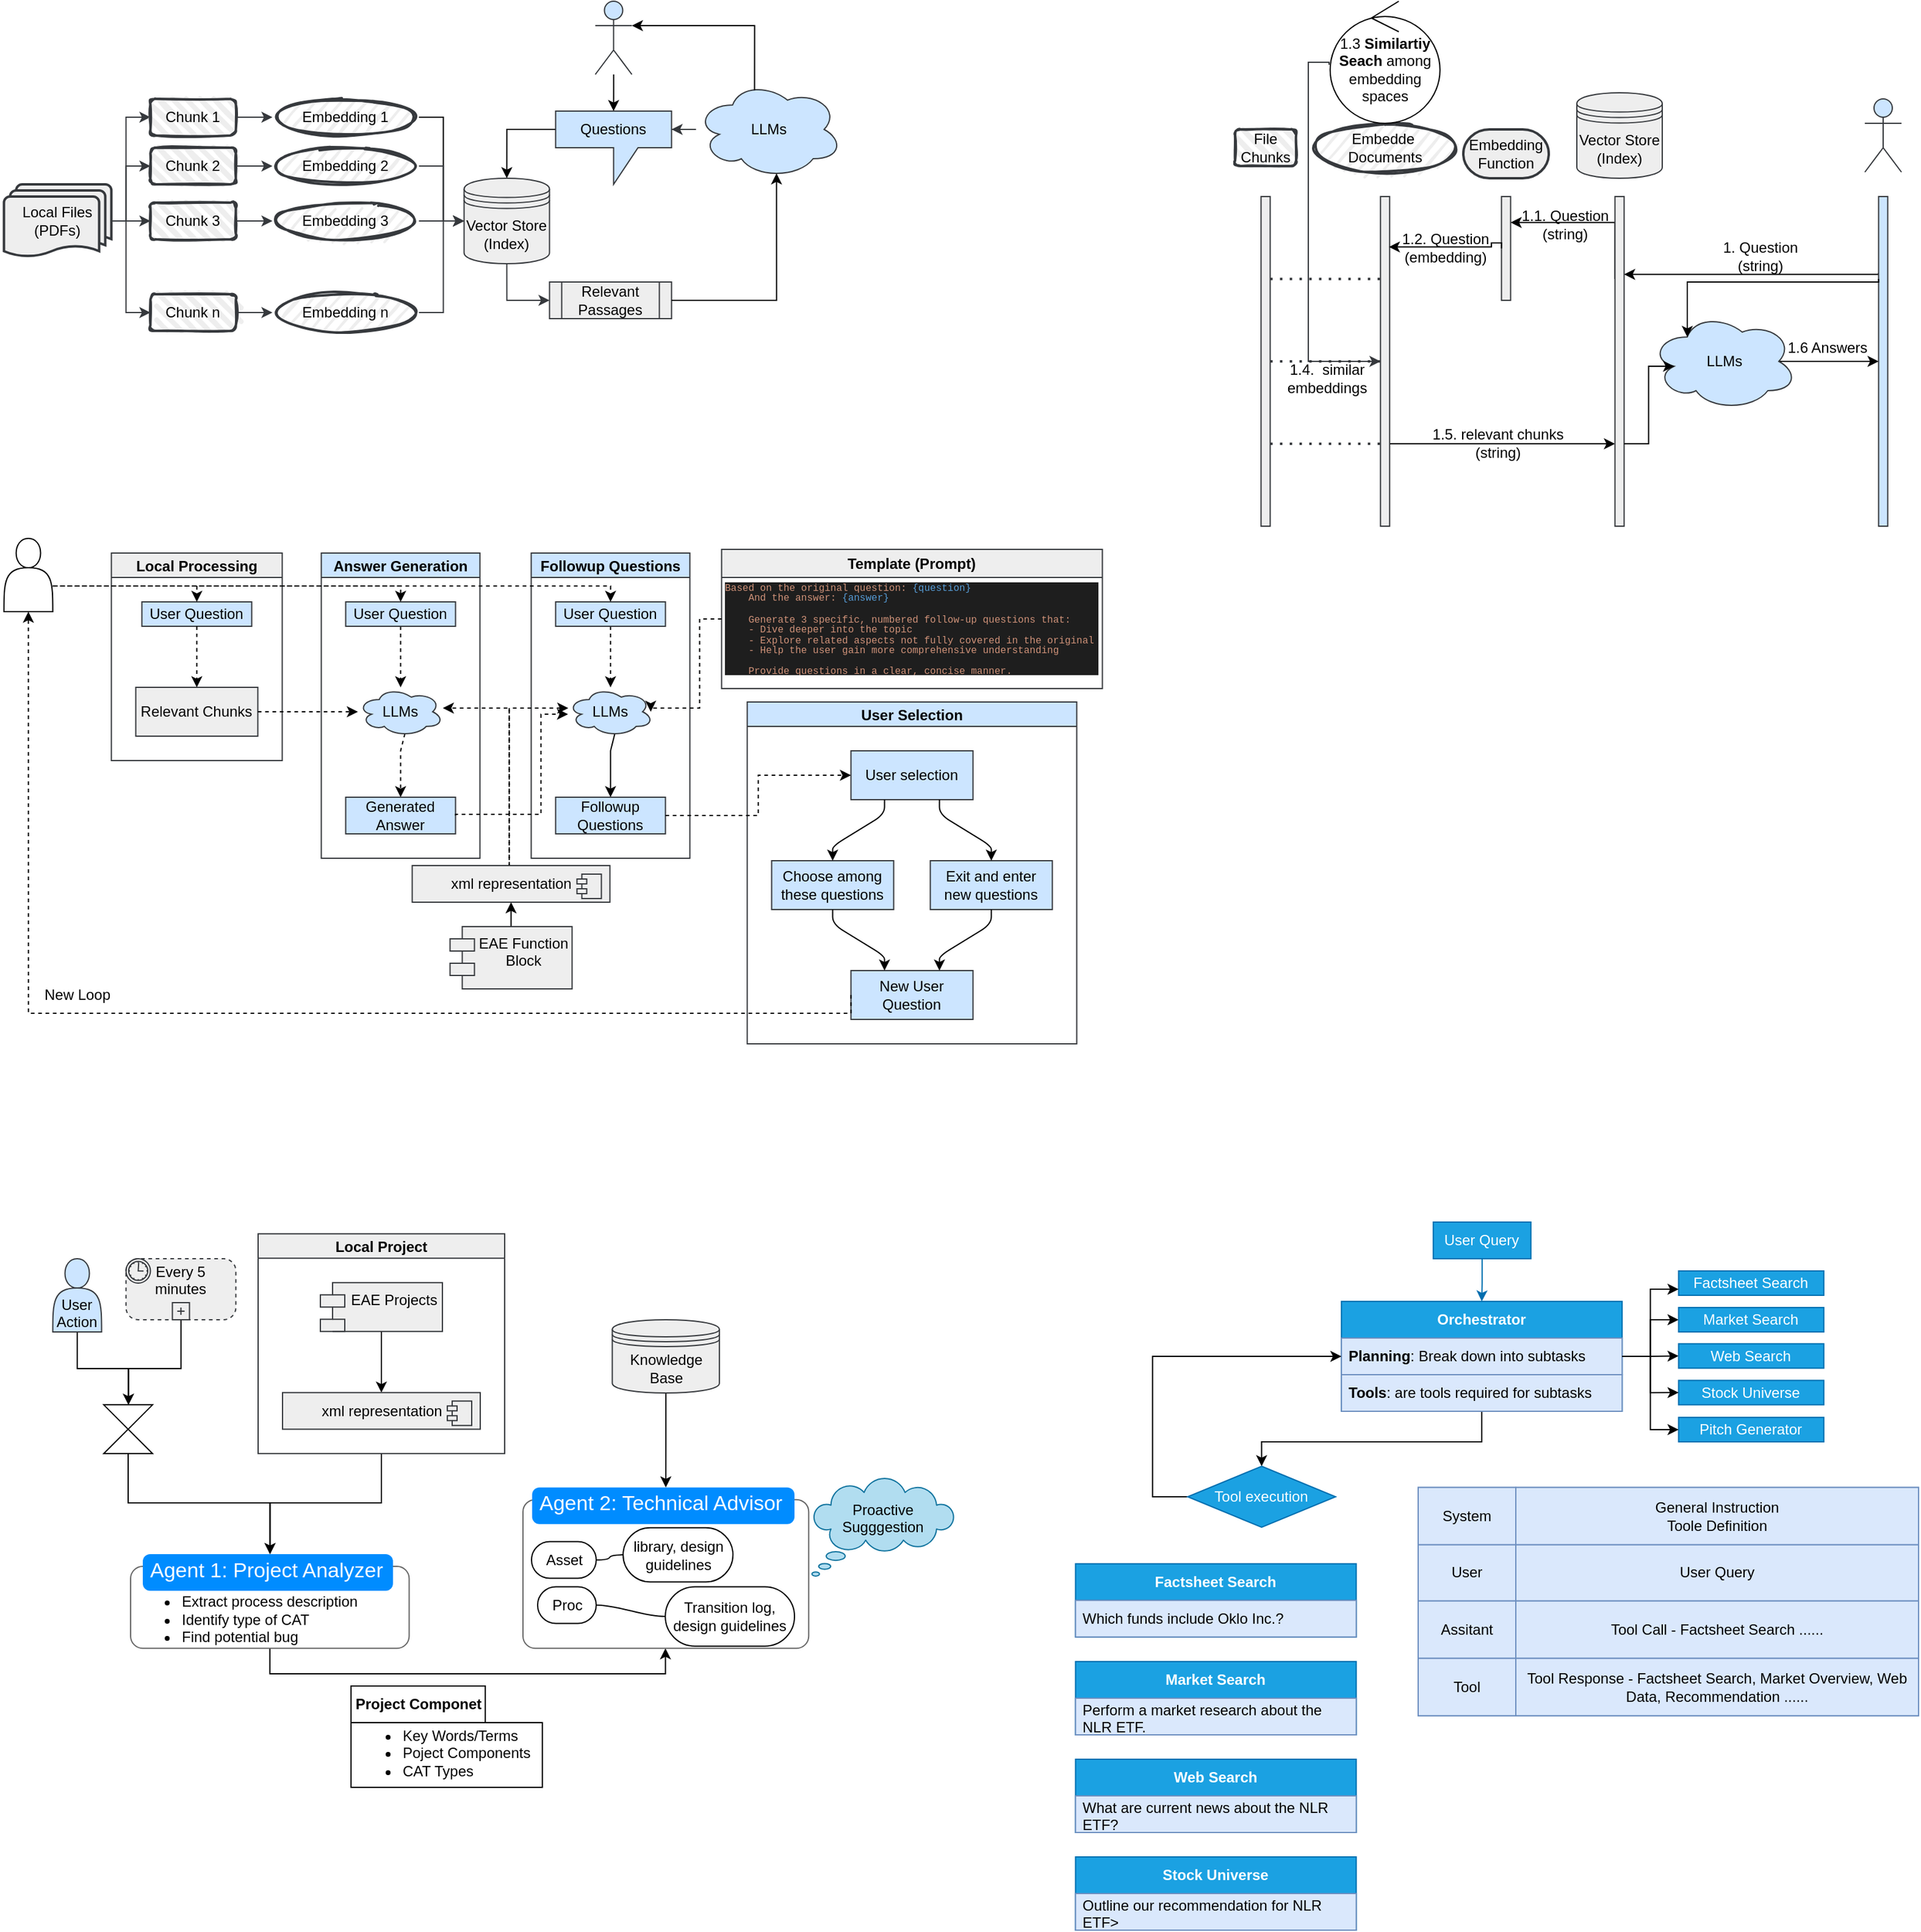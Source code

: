 <mxfile version="28.1.2">
  <diagram name="Seite-1" id="qjP26n-9z4Dr1NR11TSN">
    <mxGraphModel dx="906" dy="458" grid="1" gridSize="10" guides="1" tooltips="1" connect="1" arrows="1" fold="1" page="1" pageScale="1" pageWidth="827" pageHeight="1169" math="0" shadow="0">
      <root>
        <mxCell id="0" />
        <mxCell id="1" parent="0" />
        <mxCell id="tjBaxz1AtbUdlpxrV566-42" style="edgeStyle=orthogonalEdgeStyle;rounded=0;orthogonalLoop=1;jettySize=auto;html=1;entryX=0.5;entryY=0;entryDx=0;entryDy=0;exitX=0;exitY=0;exitDx=0;exitDy=15;exitPerimeter=0;" parent="1" source="tjBaxz1AtbUdlpxrV566-56" target="tjBaxz1AtbUdlpxrV566-1" edge="1">
          <mxGeometry relative="1" as="geometry" />
        </mxCell>
        <mxCell id="979W89I2Z8hW7TRUs4vd-1" value="" style="shape=umlActor;verticalLabelPosition=bottom;verticalAlign=top;html=1;outlineConnect=0;fillColor=#cce5ff;strokeColor=#36393d;" parent="1" vertex="1">
          <mxGeometry x="525.75" y="40" width="30" height="60" as="geometry" />
        </mxCell>
        <mxCell id="tjBaxz1AtbUdlpxrV566-46" style="edgeStyle=orthogonalEdgeStyle;rounded=0;orthogonalLoop=1;jettySize=auto;html=1;exitX=0.5;exitY=1;exitDx=0;exitDy=0;entryX=0;entryY=0.5;entryDx=0;entryDy=0;fillColor=#eeeeee;strokeColor=#36393d;" parent="1" source="tjBaxz1AtbUdlpxrV566-1" target="tjBaxz1AtbUdlpxrV566-45" edge="1">
          <mxGeometry relative="1" as="geometry" />
        </mxCell>
        <mxCell id="tjBaxz1AtbUdlpxrV566-1" value="Vector Store&lt;div&gt;(Index)&lt;/div&gt;" style="shape=datastore;whiteSpace=wrap;html=1;fillColor=#eeeeee;strokeColor=#36393d;" parent="1" vertex="1">
          <mxGeometry x="418.25" y="185" width="70" height="70" as="geometry" />
        </mxCell>
        <mxCell id="tjBaxz1AtbUdlpxrV566-23" style="edgeStyle=orthogonalEdgeStyle;rounded=0;orthogonalLoop=1;jettySize=auto;html=1;exitX=1;exitY=0.5;exitDx=0;exitDy=0;exitPerimeter=0;entryX=0;entryY=0.5;entryDx=0;entryDy=0;fillColor=#eeeeee;strokeColor=#36393d;" parent="1" source="tjBaxz1AtbUdlpxrV566-3" target="tjBaxz1AtbUdlpxrV566-13" edge="1">
          <mxGeometry relative="1" as="geometry">
            <Array as="points">
              <mxPoint x="141.25" y="220" />
              <mxPoint x="141.25" y="135" />
            </Array>
          </mxGeometry>
        </mxCell>
        <mxCell id="tjBaxz1AtbUdlpxrV566-24" style="edgeStyle=orthogonalEdgeStyle;rounded=0;orthogonalLoop=1;jettySize=auto;html=1;exitX=1;exitY=0.5;exitDx=0;exitDy=0;exitPerimeter=0;entryX=0;entryY=0.5;entryDx=0;entryDy=0;fillColor=#eeeeee;strokeColor=#36393d;" parent="1" source="tjBaxz1AtbUdlpxrV566-3" target="tjBaxz1AtbUdlpxrV566-14" edge="1">
          <mxGeometry relative="1" as="geometry">
            <Array as="points">
              <mxPoint x="141.25" y="220" />
              <mxPoint x="141.25" y="175" />
            </Array>
          </mxGeometry>
        </mxCell>
        <mxCell id="tjBaxz1AtbUdlpxrV566-25" style="edgeStyle=orthogonalEdgeStyle;rounded=0;orthogonalLoop=1;jettySize=auto;html=1;exitX=1;exitY=0.5;exitDx=0;exitDy=0;exitPerimeter=0;entryX=0;entryY=0.5;entryDx=0;entryDy=0;fillColor=#eeeeee;strokeColor=#36393d;" parent="1" source="tjBaxz1AtbUdlpxrV566-3" target="tjBaxz1AtbUdlpxrV566-15" edge="1">
          <mxGeometry relative="1" as="geometry" />
        </mxCell>
        <mxCell id="tjBaxz1AtbUdlpxrV566-32" style="edgeStyle=orthogonalEdgeStyle;rounded=0;orthogonalLoop=1;jettySize=auto;html=1;exitX=1;exitY=0.5;exitDx=0;exitDy=0;exitPerimeter=0;entryX=0;entryY=0.5;entryDx=0;entryDy=0;fillColor=#eeeeee;strokeColor=#36393d;" parent="1" source="tjBaxz1AtbUdlpxrV566-3" target="tjBaxz1AtbUdlpxrV566-26" edge="1">
          <mxGeometry relative="1" as="geometry">
            <Array as="points">
              <mxPoint x="141.25" y="220" />
              <mxPoint x="141.25" y="295" />
            </Array>
          </mxGeometry>
        </mxCell>
        <mxCell id="tjBaxz1AtbUdlpxrV566-3" value="Local Files&lt;div&gt;(PDFs)&lt;/div&gt;" style="strokeWidth=2;html=1;shape=mxgraph.flowchart.multi-document;whiteSpace=wrap;fillColor=#eeeeee;strokeColor=#36393d;" parent="1" vertex="1">
          <mxGeometry x="41.25" y="190" width="88" height="60" as="geometry" />
        </mxCell>
        <mxCell id="tjBaxz1AtbUdlpxrV566-28" style="edgeStyle=orthogonalEdgeStyle;rounded=0;orthogonalLoop=1;jettySize=auto;html=1;exitX=1;exitY=0.5;exitDx=0;exitDy=0;entryX=0;entryY=0.5;entryDx=0;entryDy=0;fillColor=#eeeeee;strokeColor=#36393d;" parent="1" source="tjBaxz1AtbUdlpxrV566-13" target="tjBaxz1AtbUdlpxrV566-16" edge="1">
          <mxGeometry relative="1" as="geometry" />
        </mxCell>
        <mxCell id="tjBaxz1AtbUdlpxrV566-13" value="Chunk 1" style="rounded=1;whiteSpace=wrap;html=1;strokeWidth=2;fillWeight=4;hachureGap=8;hachureAngle=45;fillColor=#eeeeee;sketch=1;strokeColor=#36393d;" parent="1" vertex="1">
          <mxGeometry x="161.25" y="120" width="70" height="30" as="geometry" />
        </mxCell>
        <mxCell id="tjBaxz1AtbUdlpxrV566-29" style="edgeStyle=orthogonalEdgeStyle;rounded=0;orthogonalLoop=1;jettySize=auto;html=1;exitX=1;exitY=0.5;exitDx=0;exitDy=0;entryX=0;entryY=0.5;entryDx=0;entryDy=0;fillColor=#eeeeee;strokeColor=#36393d;" parent="1" source="tjBaxz1AtbUdlpxrV566-14" target="tjBaxz1AtbUdlpxrV566-18" edge="1">
          <mxGeometry relative="1" as="geometry" />
        </mxCell>
        <mxCell id="tjBaxz1AtbUdlpxrV566-14" value="Chunk 2" style="rounded=1;whiteSpace=wrap;html=1;strokeWidth=2;fillWeight=4;hachureGap=8;hachureAngle=45;fillColor=#eeeeee;sketch=1;strokeColor=#36393d;" parent="1" vertex="1">
          <mxGeometry x="161.25" y="160" width="70" height="30" as="geometry" />
        </mxCell>
        <mxCell id="tjBaxz1AtbUdlpxrV566-30" style="edgeStyle=orthogonalEdgeStyle;rounded=0;orthogonalLoop=1;jettySize=auto;html=1;exitX=1;exitY=0.5;exitDx=0;exitDy=0;entryX=0;entryY=0.5;entryDx=0;entryDy=0;fillColor=#eeeeee;strokeColor=#36393d;" parent="1" source="tjBaxz1AtbUdlpxrV566-15" target="tjBaxz1AtbUdlpxrV566-19" edge="1">
          <mxGeometry relative="1" as="geometry" />
        </mxCell>
        <mxCell id="tjBaxz1AtbUdlpxrV566-15" value="Chunk 3" style="rounded=1;whiteSpace=wrap;html=1;strokeWidth=2;fillWeight=4;hachureGap=8;hachureAngle=45;fillColor=#eeeeee;sketch=1;strokeColor=#36393d;" parent="1" vertex="1">
          <mxGeometry x="161.25" y="205" width="70" height="30" as="geometry" />
        </mxCell>
        <mxCell id="tjBaxz1AtbUdlpxrV566-37" style="edgeStyle=orthogonalEdgeStyle;rounded=0;orthogonalLoop=1;jettySize=auto;html=1;exitX=1;exitY=0.5;exitDx=0;exitDy=0;entryX=0;entryY=0.5;entryDx=0;entryDy=0;" parent="1" source="tjBaxz1AtbUdlpxrV566-16" target="tjBaxz1AtbUdlpxrV566-1" edge="1">
          <mxGeometry relative="1" as="geometry">
            <Array as="points">
              <mxPoint x="401.25" y="135" />
              <mxPoint x="401.25" y="220" />
            </Array>
          </mxGeometry>
        </mxCell>
        <mxCell id="tjBaxz1AtbUdlpxrV566-16" value="Embedding 1" style="ellipse;whiteSpace=wrap;html=1;strokeWidth=2;fillWeight=2;hachureGap=8;fillColor=#eeeeee;fillStyle=dots;sketch=1;strokeColor=#36393d;" parent="1" vertex="1">
          <mxGeometry x="261.25" y="120" width="120" height="30" as="geometry" />
        </mxCell>
        <mxCell id="tjBaxz1AtbUdlpxrV566-40" style="edgeStyle=orthogonalEdgeStyle;rounded=0;orthogonalLoop=1;jettySize=auto;html=1;exitX=1;exitY=0.5;exitDx=0;exitDy=0;entryX=0;entryY=0.5;entryDx=0;entryDy=0;fillColor=#eeeeee;strokeColor=#36393d;" parent="1" source="tjBaxz1AtbUdlpxrV566-18" target="tjBaxz1AtbUdlpxrV566-1" edge="1">
          <mxGeometry relative="1" as="geometry">
            <Array as="points">
              <mxPoint x="401.25" y="175" />
              <mxPoint x="401.25" y="220" />
            </Array>
          </mxGeometry>
        </mxCell>
        <mxCell id="tjBaxz1AtbUdlpxrV566-18" value="Embedding 2" style="ellipse;whiteSpace=wrap;html=1;strokeWidth=2;fillWeight=2;hachureGap=8;fillColor=#eeeeee;fillStyle=dots;sketch=1;strokeColor=#36393d;" parent="1" vertex="1">
          <mxGeometry x="261.25" y="160" width="120" height="30" as="geometry" />
        </mxCell>
        <mxCell id="tjBaxz1AtbUdlpxrV566-36" style="edgeStyle=orthogonalEdgeStyle;rounded=0;orthogonalLoop=1;jettySize=auto;html=1;exitX=1;exitY=0.5;exitDx=0;exitDy=0;entryX=0;entryY=0.5;entryDx=0;entryDy=0;fillColor=#eeeeee;strokeColor=#36393d;" parent="1" source="tjBaxz1AtbUdlpxrV566-19" target="tjBaxz1AtbUdlpxrV566-1" edge="1">
          <mxGeometry relative="1" as="geometry" />
        </mxCell>
        <mxCell id="tjBaxz1AtbUdlpxrV566-19" value="Embedding 3" style="ellipse;whiteSpace=wrap;html=1;strokeWidth=2;fillWeight=2;hachureGap=8;fillColor=#eeeeee;fillStyle=dots;sketch=1;strokeColor=#36393d;" parent="1" vertex="1">
          <mxGeometry x="261.25" y="205" width="120" height="30" as="geometry" />
        </mxCell>
        <mxCell id="tjBaxz1AtbUdlpxrV566-31" style="edgeStyle=orthogonalEdgeStyle;rounded=0;orthogonalLoop=1;jettySize=auto;html=1;exitX=1;exitY=0.5;exitDx=0;exitDy=0;entryX=0;entryY=0.5;entryDx=0;entryDy=0;fillColor=#eeeeee;strokeColor=#36393d;" parent="1" source="tjBaxz1AtbUdlpxrV566-26" target="tjBaxz1AtbUdlpxrV566-27" edge="1">
          <mxGeometry relative="1" as="geometry" />
        </mxCell>
        <mxCell id="tjBaxz1AtbUdlpxrV566-26" value="Chunk n" style="rounded=1;whiteSpace=wrap;html=1;strokeWidth=2;fillWeight=4;hachureGap=8;hachureAngle=45;fillColor=#eeeeee;sketch=1;strokeColor=#36393d;" parent="1" vertex="1">
          <mxGeometry x="161.25" y="280" width="70" height="30" as="geometry" />
        </mxCell>
        <mxCell id="tjBaxz1AtbUdlpxrV566-39" style="edgeStyle=orthogonalEdgeStyle;rounded=0;orthogonalLoop=1;jettySize=auto;html=1;exitX=1;exitY=0.5;exitDx=0;exitDy=0;entryX=0;entryY=0.5;entryDx=0;entryDy=0;fillColor=#eeeeee;strokeColor=#36393d;" parent="1" source="tjBaxz1AtbUdlpxrV566-27" target="tjBaxz1AtbUdlpxrV566-1" edge="1">
          <mxGeometry relative="1" as="geometry">
            <Array as="points">
              <mxPoint x="401.25" y="295" />
              <mxPoint x="401.25" y="220" />
            </Array>
          </mxGeometry>
        </mxCell>
        <mxCell id="tjBaxz1AtbUdlpxrV566-27" value="Embedding n" style="ellipse;whiteSpace=wrap;html=1;strokeWidth=2;fillWeight=2;hachureGap=8;fillColor=#eeeeee;fillStyle=dots;sketch=1;strokeColor=#36393d;" parent="1" vertex="1">
          <mxGeometry x="261.25" y="280" width="120" height="30" as="geometry" />
        </mxCell>
        <mxCell id="tjBaxz1AtbUdlpxrV566-45" value="Relevant Passages" style="shape=process;whiteSpace=wrap;html=1;backgroundOutline=1;fillColor=#eeeeee;strokeColor=#36393d;" parent="1" vertex="1">
          <mxGeometry x="488.25" y="270" width="100" height="30" as="geometry" />
        </mxCell>
        <mxCell id="tjBaxz1AtbUdlpxrV566-47" value="LLMs" style="ellipse;shape=cloud;whiteSpace=wrap;html=1;fillColor=#cce5ff;strokeColor=#36393d;" parent="1" vertex="1">
          <mxGeometry x="608.25" y="105" width="120" height="80" as="geometry" />
        </mxCell>
        <mxCell id="tjBaxz1AtbUdlpxrV566-48" style="edgeStyle=orthogonalEdgeStyle;rounded=0;orthogonalLoop=1;jettySize=auto;html=1;exitX=1;exitY=0.5;exitDx=0;exitDy=0;entryX=0.55;entryY=0.95;entryDx=0;entryDy=0;entryPerimeter=0;" parent="1" source="tjBaxz1AtbUdlpxrV566-45" target="tjBaxz1AtbUdlpxrV566-47" edge="1">
          <mxGeometry relative="1" as="geometry">
            <Array as="points">
              <mxPoint x="674.25" y="285" />
            </Array>
          </mxGeometry>
        </mxCell>
        <mxCell id="tjBaxz1AtbUdlpxrV566-56" value="Questions" style="shape=callout;whiteSpace=wrap;html=1;perimeter=calloutPerimeter;fillColor=#cce5ff;strokeColor=#36393d;" parent="1" vertex="1">
          <mxGeometry x="493.25" y="130" width="95" height="60" as="geometry" />
        </mxCell>
        <mxCell id="tjBaxz1AtbUdlpxrV566-57" style="edgeStyle=orthogonalEdgeStyle;rounded=0;orthogonalLoop=1;jettySize=auto;html=1;entryX=0.5;entryY=0;entryDx=0;entryDy=0;entryPerimeter=0;" parent="1" source="979W89I2Z8hW7TRUs4vd-1" target="tjBaxz1AtbUdlpxrV566-56" edge="1">
          <mxGeometry relative="1" as="geometry" />
        </mxCell>
        <mxCell id="tjBaxz1AtbUdlpxrV566-59" style="edgeStyle=orthogonalEdgeStyle;rounded=0;orthogonalLoop=1;jettySize=auto;html=1;entryX=0;entryY=0;entryDx=95;entryDy=15;entryPerimeter=0;fillColor=#cce5ff;strokeColor=#36393d;" parent="1" source="tjBaxz1AtbUdlpxrV566-47" target="tjBaxz1AtbUdlpxrV566-56" edge="1">
          <mxGeometry relative="1" as="geometry" />
        </mxCell>
        <mxCell id="tjBaxz1AtbUdlpxrV566-62" style="edgeStyle=orthogonalEdgeStyle;rounded=0;orthogonalLoop=1;jettySize=auto;html=1;entryX=1;entryY=0.333;entryDx=0;entryDy=0;entryPerimeter=0;exitX=0.4;exitY=0.1;exitDx=0;exitDy=0;exitPerimeter=0;" parent="1" source="tjBaxz1AtbUdlpxrV566-47" target="979W89I2Z8hW7TRUs4vd-1" edge="1">
          <mxGeometry relative="1" as="geometry">
            <Array as="points">
              <mxPoint x="656.25" y="60" />
            </Array>
          </mxGeometry>
        </mxCell>
        <mxCell id="tjBaxz1AtbUdlpxrV566-74" value="" style="shape=umlActor;verticalLabelPosition=bottom;verticalAlign=top;html=1;outlineConnect=0;fillColor=#cce5ff;strokeColor=#36393d;" parent="1" vertex="1">
          <mxGeometry x="1566" y="120" width="30" height="60" as="geometry" />
        </mxCell>
        <mxCell id="tjBaxz1AtbUdlpxrV566-84" value="" style="rounded=0;whiteSpace=wrap;html=1;fillColor=#eeeeee;strokeColor=#36393d;" parent="1" vertex="1">
          <mxGeometry x="1268.25" y="200" width="7.5" height="85" as="geometry" />
        </mxCell>
        <mxCell id="tjBaxz1AtbUdlpxrV566-89" value="" style="rounded=0;whiteSpace=wrap;html=1;fillColor=#eeeeee;strokeColor=#36393d;" parent="1" vertex="1">
          <mxGeometry x="1071.25" y="200" width="7.5" height="270" as="geometry" />
        </mxCell>
        <mxCell id="tjBaxz1AtbUdlpxrV566-152" style="edgeStyle=orthogonalEdgeStyle;rounded=0;orthogonalLoop=1;jettySize=auto;html=1;exitX=1;exitY=0.75;exitDx=0;exitDy=0;entryX=0;entryY=0.75;entryDx=0;entryDy=0;" parent="1" source="tjBaxz1AtbUdlpxrV566-90" target="tjBaxz1AtbUdlpxrV566-92" edge="1">
          <mxGeometry relative="1" as="geometry">
            <Array as="points">
              <mxPoint x="1260" y="402" />
              <mxPoint x="1260" y="402" />
            </Array>
          </mxGeometry>
        </mxCell>
        <mxCell id="tjBaxz1AtbUdlpxrV566-90" value="" style="rounded=0;whiteSpace=wrap;html=1;fillColor=#eeeeee;strokeColor=#36393d;" parent="1" vertex="1">
          <mxGeometry x="1169.13" y="200" width="7.5" height="270" as="geometry" />
        </mxCell>
        <mxCell id="tjBaxz1AtbUdlpxrV566-117" style="edgeStyle=orthogonalEdgeStyle;rounded=0;orthogonalLoop=1;jettySize=auto;html=1;exitX=0;exitY=0.25;exitDx=0;exitDy=0;entryX=1;entryY=0.25;entryDx=0;entryDy=0;" parent="1" source="tjBaxz1AtbUdlpxrV566-92" target="tjBaxz1AtbUdlpxrV566-84" edge="1">
          <mxGeometry relative="1" as="geometry">
            <Array as="points">
              <mxPoint x="1361" y="221" />
            </Array>
          </mxGeometry>
        </mxCell>
        <mxCell id="tjBaxz1AtbUdlpxrV566-92" value="" style="rounded=0;whiteSpace=wrap;html=1;fillColor=#eeeeee;strokeColor=#36393d;" parent="1" vertex="1">
          <mxGeometry x="1361.25" y="200" width="7.5" height="270" as="geometry" />
        </mxCell>
        <mxCell id="tjBaxz1AtbUdlpxrV566-149" style="edgeStyle=orthogonalEdgeStyle;rounded=0;orthogonalLoop=1;jettySize=auto;html=1;exitX=0;exitY=0.25;exitDx=0;exitDy=0;entryX=1;entryY=0.25;entryDx=0;entryDy=0;" parent="1" edge="1">
          <mxGeometry relative="1" as="geometry">
            <mxPoint x="1577.25" y="262.5" as="sourcePoint" />
            <mxPoint x="1368.75" y="263.75" as="targetPoint" />
            <Array as="points">
              <mxPoint x="1577" y="264" />
            </Array>
          </mxGeometry>
        </mxCell>
        <mxCell id="tjBaxz1AtbUdlpxrV566-93" value="" style="rounded=0;whiteSpace=wrap;html=1;fillColor=#cce5ff;strokeColor=#36393d;" parent="1" vertex="1">
          <mxGeometry x="1577.25" y="200" width="7.5" height="270" as="geometry" />
        </mxCell>
        <mxCell id="tjBaxz1AtbUdlpxrV566-95" value="1. Question&lt;div&gt;(string)&lt;/div&gt;" style="text;html=1;align=center;verticalAlign=middle;resizable=0;points=[];autosize=1;strokeColor=none;fillColor=none;" parent="1" vertex="1">
          <mxGeometry x="1440" y="229" width="80" height="40" as="geometry" />
        </mxCell>
        <mxCell id="tjBaxz1AtbUdlpxrV566-97" value="1.1. Question&lt;div&gt;(string)&lt;/div&gt;" style="text;html=1;align=center;verticalAlign=middle;resizable=0;points=[];autosize=1;strokeColor=none;fillColor=none;" parent="1" vertex="1">
          <mxGeometry x="1274.75" y="203" width="90" height="40" as="geometry" />
        </mxCell>
        <mxCell id="tjBaxz1AtbUdlpxrV566-103" value="1.2. Question&lt;div&gt;(embedding)&lt;/div&gt;" style="text;html=1;align=center;verticalAlign=middle;resizable=0;points=[];autosize=1;" parent="1" vertex="1">
          <mxGeometry x="1177" y="222" width="90" height="40" as="geometry" />
        </mxCell>
        <mxCell id="tjBaxz1AtbUdlpxrV566-126" style="edgeStyle=orthogonalEdgeStyle;rounded=0;orthogonalLoop=1;jettySize=auto;html=1;entryX=0;entryY=0.5;entryDx=0;entryDy=0;fillColor=#eeeeee;strokeColor=#36393d;exitX=-0.01;exitY=0.52;exitDx=0;exitDy=0;exitPerimeter=0;" parent="1" source="aqOJYriMutAaAsPxaJqA-10" target="tjBaxz1AtbUdlpxrV566-90" edge="1">
          <mxGeometry relative="1" as="geometry">
            <Array as="points">
              <mxPoint x="1127" y="90" />
              <mxPoint x="1110" y="90" />
              <mxPoint x="1110" y="335" />
            </Array>
            <mxPoint x="1090" y="60" as="sourcePoint" />
          </mxGeometry>
        </mxCell>
        <mxCell id="tjBaxz1AtbUdlpxrV566-108" value="1.4.&amp;nbsp; similar&lt;div&gt;embeddings&lt;/div&gt;" style="text;html=1;align=center;verticalAlign=middle;resizable=0;points=[];autosize=1;" parent="1" vertex="1">
          <mxGeometry x="1080.25" y="329" width="90" height="40" as="geometry" />
        </mxCell>
        <mxCell id="tjBaxz1AtbUdlpxrV566-112" value="File Chunks" style="rounded=1;whiteSpace=wrap;html=1;strokeWidth=2;fillWeight=4;hachureGap=8;hachureAngle=45;fillColor=#eeeeee;sketch=1;strokeColor=#36393d;" parent="1" vertex="1">
          <mxGeometry x="1050" y="145" width="50" height="30" as="geometry" />
        </mxCell>
        <mxCell id="tjBaxz1AtbUdlpxrV566-113" value="Embedde&amp;nbsp;&lt;div&gt;Documents&lt;/div&gt;" style="ellipse;whiteSpace=wrap;html=1;strokeWidth=2;fillWeight=2;hachureGap=8;fillColor=#eeeeee;fillStyle=dots;sketch=1;strokeColor=#36393d;" parent="1" vertex="1">
          <mxGeometry x="1112.88" y="140" width="120" height="40" as="geometry" />
        </mxCell>
        <mxCell id="tjBaxz1AtbUdlpxrV566-114" value="Vector Store&lt;div&gt;(Index)&lt;/div&gt;" style="shape=datastore;whiteSpace=wrap;html=1;fillColor=#eeeeee;strokeColor=#36393d;" parent="1" vertex="1">
          <mxGeometry x="1330" y="115" width="70" height="70" as="geometry" />
        </mxCell>
        <mxCell id="tjBaxz1AtbUdlpxrV566-122" value="" style="endArrow=none;dashed=1;html=1;dashPattern=1 3;strokeWidth=2;rounded=0;entryX=0;entryY=0.25;entryDx=0;entryDy=0;exitX=1;exitY=0.25;exitDx=0;exitDy=0;fillColor=#eeeeee;strokeColor=#36393d;" parent="1" source="tjBaxz1AtbUdlpxrV566-89" target="tjBaxz1AtbUdlpxrV566-90" edge="1">
          <mxGeometry width="50" height="50" relative="1" as="geometry">
            <mxPoint x="1110" y="283.5" as="sourcePoint" />
            <mxPoint x="1160" y="233.5" as="targetPoint" />
          </mxGeometry>
        </mxCell>
        <mxCell id="tjBaxz1AtbUdlpxrV566-123" value="" style="endArrow=none;dashed=1;html=1;dashPattern=1 3;strokeWidth=2;rounded=0;entryX=0;entryY=0.5;entryDx=0;entryDy=0;exitX=1;exitY=0.5;exitDx=0;exitDy=0;fillColor=#eeeeee;strokeColor=#36393d;" parent="1" source="tjBaxz1AtbUdlpxrV566-89" target="tjBaxz1AtbUdlpxrV566-90" edge="1">
          <mxGeometry width="50" height="50" relative="1" as="geometry">
            <mxPoint x="1193.13" y="305" as="sourcePoint" />
            <mxPoint x="1307.13" y="305" as="targetPoint" />
          </mxGeometry>
        </mxCell>
        <mxCell id="tjBaxz1AtbUdlpxrV566-124" value="" style="endArrow=none;dashed=1;html=1;dashPattern=1 3;strokeWidth=2;rounded=0;entryX=0;entryY=0.75;entryDx=0;entryDy=0;exitX=1;exitY=0.75;exitDx=0;exitDy=0;fillColor=#eeeeee;strokeColor=#36393d;" parent="1" source="tjBaxz1AtbUdlpxrV566-89" target="tjBaxz1AtbUdlpxrV566-90" edge="1">
          <mxGeometry width="50" height="50" relative="1" as="geometry">
            <mxPoint x="1099" y="283" as="sourcePoint" />
            <mxPoint x="1213" y="283" as="targetPoint" />
          </mxGeometry>
        </mxCell>
        <mxCell id="tjBaxz1AtbUdlpxrV566-140" style="edgeStyle=orthogonalEdgeStyle;rounded=0;orthogonalLoop=1;jettySize=auto;html=1;exitX=0.875;exitY=0.5;exitDx=0;exitDy=0;exitPerimeter=0;entryX=0;entryY=0.5;entryDx=0;entryDy=0;" parent="1" source="tjBaxz1AtbUdlpxrV566-128" target="tjBaxz1AtbUdlpxrV566-93" edge="1">
          <mxGeometry relative="1" as="geometry" />
        </mxCell>
        <mxCell id="tjBaxz1AtbUdlpxrV566-128" value="LLMs" style="ellipse;shape=cloud;whiteSpace=wrap;html=1;fillColor=#cce5ff;strokeColor=#36393d;" parent="1" vertex="1">
          <mxGeometry x="1390.5" y="295" width="120" height="80" as="geometry" />
        </mxCell>
        <mxCell id="tjBaxz1AtbUdlpxrV566-130" value="1.5. relevant chunks&lt;br&gt;&lt;div&gt;(string)&lt;/div&gt;" style="text;html=1;align=center;verticalAlign=middle;resizable=0;points=[];autosize=1;" parent="1" vertex="1">
          <mxGeometry x="1200" y="382" width="130" height="40" as="geometry" />
        </mxCell>
        <mxCell id="tjBaxz1AtbUdlpxrV566-137" value="Embedding Function" style="strokeWidth=2;html=1;shape=mxgraph.flowchart.terminator;whiteSpace=wrap;fillColor=#eeeeee;strokeColor=#36393d;" parent="1" vertex="1">
          <mxGeometry x="1237" y="145" width="70" height="40" as="geometry" />
        </mxCell>
        <mxCell id="tjBaxz1AtbUdlpxrV566-138" style="edgeStyle=orthogonalEdgeStyle;rounded=0;orthogonalLoop=1;jettySize=auto;html=1;exitX=0;exitY=0.5;exitDx=0;exitDy=0;entryX=0.916;entryY=0.153;entryDx=0;entryDy=0;entryPerimeter=0;" parent="1" source="tjBaxz1AtbUdlpxrV566-84" target="tjBaxz1AtbUdlpxrV566-90" edge="1">
          <mxGeometry relative="1" as="geometry">
            <Array as="points">
              <mxPoint x="1260" y="238" />
              <mxPoint x="1260" y="241" />
            </Array>
          </mxGeometry>
        </mxCell>
        <mxCell id="tjBaxz1AtbUdlpxrV566-145" value="1.6 Answers" style="text;html=1;align=center;verticalAlign=middle;resizable=0;points=[];autosize=1;strokeColor=none;fillColor=none;" parent="1" vertex="1">
          <mxGeometry x="1490" y="309" width="90" height="30" as="geometry" />
        </mxCell>
        <mxCell id="tjBaxz1AtbUdlpxrV566-146" style="edgeStyle=orthogonalEdgeStyle;rounded=0;orthogonalLoop=1;jettySize=auto;html=1;exitX=0;exitY=0.25;exitDx=0;exitDy=0;entryX=0.25;entryY=0.25;entryDx=0;entryDy=0;entryPerimeter=0;" parent="1" source="tjBaxz1AtbUdlpxrV566-93" target="tjBaxz1AtbUdlpxrV566-128" edge="1">
          <mxGeometry relative="1" as="geometry">
            <Array as="points">
              <mxPoint x="1577" y="270" />
              <mxPoint x="1421" y="270" />
            </Array>
          </mxGeometry>
        </mxCell>
        <mxCell id="tjBaxz1AtbUdlpxrV566-154" style="edgeStyle=orthogonalEdgeStyle;rounded=0;orthogonalLoop=1;jettySize=auto;html=1;exitX=1;exitY=0.75;exitDx=0;exitDy=0;entryX=0.16;entryY=0.55;entryDx=0;entryDy=0;entryPerimeter=0;" parent="1" source="tjBaxz1AtbUdlpxrV566-92" target="tjBaxz1AtbUdlpxrV566-128" edge="1">
          <mxGeometry relative="1" as="geometry" />
        </mxCell>
        <mxCell id="tjBaxz1AtbUdlpxrV566-188" value="Local Processing" style="swimlane;startSize=20;horizontal=1;childLayout=flowLayout;flowOrientation=north;resizable=0;interRankCellSpacing=50;containerType=tree;fontSize=12;fillColor=#eeeeee;strokeColor=#36393d;" parent="1" vertex="1">
          <mxGeometry x="129.25" y="492" width="140" height="170" as="geometry" />
        </mxCell>
        <mxCell id="tjBaxz1AtbUdlpxrV566-189" value="User Question" style="whiteSpace=wrap;html=1;fillColor=#cce5ff;strokeColor=#36393d;" parent="tjBaxz1AtbUdlpxrV566-188" vertex="1">
          <mxGeometry x="25" y="40" width="90" height="20" as="geometry" />
        </mxCell>
        <mxCell id="tjBaxz1AtbUdlpxrV566-190" value="Relevant Chunks" style="whiteSpace=wrap;html=1;fillColor=#eeeeee;strokeColor=#36393d;" parent="tjBaxz1AtbUdlpxrV566-188" vertex="1">
          <mxGeometry x="20" y="110" width="100" height="40" as="geometry" />
        </mxCell>
        <mxCell id="tjBaxz1AtbUdlpxrV566-191" value="" style="html=1;rounded=1;curved=0;sourcePerimeterSpacing=0;targetPerimeterSpacing=0;startSize=6;endSize=6;noEdgeStyle=1;orthogonal=1;dashed=1;" parent="tjBaxz1AtbUdlpxrV566-188" source="tjBaxz1AtbUdlpxrV566-189" target="tjBaxz1AtbUdlpxrV566-190" edge="1">
          <mxGeometry relative="1" as="geometry">
            <Array as="points">
              <mxPoint x="70" y="72" />
              <mxPoint x="70" y="98" />
            </Array>
          </mxGeometry>
        </mxCell>
        <mxCell id="tjBaxz1AtbUdlpxrV566-198" value="Answer Generation" style="swimlane;startSize=20;horizontal=1;childLayout=flowLayout;flowOrientation=north;resizable=0;interRankCellSpacing=50;containerType=tree;fontSize=12;fillColor=#cce5ff;strokeColor=#36393d;" parent="1" vertex="1">
          <mxGeometry x="301.25" y="492" width="130" height="250" as="geometry" />
        </mxCell>
        <mxCell id="tjBaxz1AtbUdlpxrV566-206" style="edgeStyle=orthogonalEdgeStyle;rounded=0;orthogonalLoop=1;jettySize=auto;html=1;exitX=0.5;exitY=1;exitDx=0;exitDy=0;noEdgeStyle=1;orthogonal=1;dashed=1;" parent="tjBaxz1AtbUdlpxrV566-198" source="tjBaxz1AtbUdlpxrV566-199" target="tjBaxz1AtbUdlpxrV566-205" edge="1">
          <mxGeometry relative="1" as="geometry">
            <Array as="points">
              <mxPoint x="65" y="72" />
              <mxPoint x="65" y="98" />
            </Array>
          </mxGeometry>
        </mxCell>
        <mxCell id="tjBaxz1AtbUdlpxrV566-199" value="User Question" style="whiteSpace=wrap;html=1;fillColor=#cce5ff;strokeColor=#36393d;" parent="tjBaxz1AtbUdlpxrV566-198" vertex="1">
          <mxGeometry x="20" y="40" width="90" height="20" as="geometry" />
        </mxCell>
        <mxCell id="tjBaxz1AtbUdlpxrV566-213" style="edgeStyle=orthogonalEdgeStyle;rounded=0;orthogonalLoop=1;jettySize=auto;html=1;exitX=0.55;exitY=0.95;exitDx=0;exitDy=0;exitPerimeter=0;entryX=0.5;entryY=0;entryDx=0;entryDy=0;noEdgeStyle=1;orthogonal=1;dashed=1;" parent="tjBaxz1AtbUdlpxrV566-198" source="tjBaxz1AtbUdlpxrV566-205" target="tjBaxz1AtbUdlpxrV566-212" edge="1">
          <mxGeometry relative="1" as="geometry">
            <Array as="points">
              <mxPoint x="65" y="162" />
              <mxPoint x="65" y="188" />
            </Array>
          </mxGeometry>
        </mxCell>
        <mxCell id="tjBaxz1AtbUdlpxrV566-205" value="LLMs" style="ellipse;shape=cloud;whiteSpace=wrap;html=1;fillColor=#cce5ff;strokeColor=#36393d;" parent="tjBaxz1AtbUdlpxrV566-198" vertex="1">
          <mxGeometry x="30" y="110" width="70" height="40" as="geometry" />
        </mxCell>
        <mxCell id="tjBaxz1AtbUdlpxrV566-212" value="Generated Answer" style="whiteSpace=wrap;html=1;fillColor=#cce5ff;strokeColor=#36393d;" parent="tjBaxz1AtbUdlpxrV566-198" vertex="1">
          <mxGeometry x="20" y="200" width="90" height="30" as="geometry" />
        </mxCell>
        <mxCell id="tjBaxz1AtbUdlpxrV566-214" value="Followup Questions" style="swimlane;startSize=20;horizontal=1;childLayout=flowLayout;flowOrientation=north;resizable=0;interRankCellSpacing=50;containerType=tree;fontSize=12;fillColor=#cce5ff;strokeColor=#36393d;" parent="1" vertex="1">
          <mxGeometry x="473.25" y="492" width="130" height="250" as="geometry" />
        </mxCell>
        <mxCell id="tjBaxz1AtbUdlpxrV566-215" style="edgeStyle=orthogonalEdgeStyle;rounded=0;orthogonalLoop=1;jettySize=auto;html=1;exitX=0.5;exitY=1;exitDx=0;exitDy=0;noEdgeStyle=1;orthogonal=1;dashed=1;" parent="tjBaxz1AtbUdlpxrV566-214" source="tjBaxz1AtbUdlpxrV566-216" target="tjBaxz1AtbUdlpxrV566-218" edge="1">
          <mxGeometry relative="1" as="geometry">
            <Array as="points">
              <mxPoint x="65" y="72" />
              <mxPoint x="65" y="98" />
            </Array>
          </mxGeometry>
        </mxCell>
        <mxCell id="tjBaxz1AtbUdlpxrV566-216" value="User Question" style="whiteSpace=wrap;html=1;fillColor=#cce5ff;strokeColor=#36393d;" parent="tjBaxz1AtbUdlpxrV566-214" vertex="1">
          <mxGeometry x="20" y="40" width="90" height="20" as="geometry" />
        </mxCell>
        <mxCell id="tjBaxz1AtbUdlpxrV566-217" style="edgeStyle=orthogonalEdgeStyle;rounded=0;orthogonalLoop=1;jettySize=auto;html=1;exitX=0.55;exitY=0.95;exitDx=0;exitDy=0;exitPerimeter=0;entryX=0.5;entryY=0;entryDx=0;entryDy=0;noEdgeStyle=1;orthogonal=1;" parent="tjBaxz1AtbUdlpxrV566-214" source="tjBaxz1AtbUdlpxrV566-218" target="tjBaxz1AtbUdlpxrV566-219" edge="1">
          <mxGeometry relative="1" as="geometry">
            <Array as="points">
              <mxPoint x="65" y="162" />
              <mxPoint x="65" y="188" />
            </Array>
          </mxGeometry>
        </mxCell>
        <mxCell id="tjBaxz1AtbUdlpxrV566-218" value="LLMs" style="ellipse;shape=cloud;whiteSpace=wrap;html=1;fillColor=#cce5ff;strokeColor=#36393d;" parent="tjBaxz1AtbUdlpxrV566-214" vertex="1">
          <mxGeometry x="30" y="110" width="70" height="40" as="geometry" />
        </mxCell>
        <mxCell id="tjBaxz1AtbUdlpxrV566-219" value="Followup Questions" style="whiteSpace=wrap;html=1;fillColor=#cce5ff;strokeColor=#36393d;" parent="tjBaxz1AtbUdlpxrV566-214" vertex="1">
          <mxGeometry x="20" y="200" width="90" height="30" as="geometry" />
        </mxCell>
        <mxCell id="aqOJYriMutAaAsPxaJqA-23" style="edgeStyle=orthogonalEdgeStyle;rounded=0;orthogonalLoop=1;jettySize=auto;html=1;entryX=0.5;entryY=0;entryDx=0;entryDy=0;dashed=1;" parent="1" source="tjBaxz1AtbUdlpxrV566-221" target="tjBaxz1AtbUdlpxrV566-189" edge="1">
          <mxGeometry relative="1" as="geometry">
            <Array as="points">
              <mxPoint x="281.25" y="519" />
              <mxPoint x="199.25" y="519" />
            </Array>
          </mxGeometry>
        </mxCell>
        <mxCell id="aqOJYriMutAaAsPxaJqA-24" style="edgeStyle=orthogonalEdgeStyle;rounded=0;orthogonalLoop=1;jettySize=auto;html=1;entryX=0.5;entryY=0;entryDx=0;entryDy=0;dashed=1;" parent="1" source="tjBaxz1AtbUdlpxrV566-221" target="tjBaxz1AtbUdlpxrV566-199" edge="1">
          <mxGeometry relative="1" as="geometry">
            <Array as="points">
              <mxPoint x="280.25" y="519" />
              <mxPoint x="366.25" y="519" />
            </Array>
          </mxGeometry>
        </mxCell>
        <mxCell id="aqOJYriMutAaAsPxaJqA-25" style="edgeStyle=orthogonalEdgeStyle;rounded=0;orthogonalLoop=1;jettySize=auto;html=1;exitX=0.5;exitY=1;exitDx=0;exitDy=0;entryX=0.5;entryY=0;entryDx=0;entryDy=0;dashed=1;" parent="1" source="tjBaxz1AtbUdlpxrV566-221" target="tjBaxz1AtbUdlpxrV566-216" edge="1">
          <mxGeometry relative="1" as="geometry">
            <Array as="points">
              <mxPoint x="46.25" y="519" />
              <mxPoint x="538.25" y="519" />
            </Array>
          </mxGeometry>
        </mxCell>
        <mxCell id="tjBaxz1AtbUdlpxrV566-221" value="" style="shape=actor;whiteSpace=wrap;html=1;" parent="1" vertex="1">
          <mxGeometry x="41.25" y="480" width="40" height="60" as="geometry" />
        </mxCell>
        <mxCell id="tjBaxz1AtbUdlpxrV566-240" style="edgeStyle=orthogonalEdgeStyle;rounded=0;orthogonalLoop=1;jettySize=auto;html=1;exitX=1;exitY=0.5;exitDx=0;exitDy=0;dashed=1;" parent="1" source="tjBaxz1AtbUdlpxrV566-212" target="tjBaxz1AtbUdlpxrV566-218" edge="1">
          <mxGeometry relative="1" as="geometry">
            <Array as="points">
              <mxPoint x="411.25" y="706" />
              <mxPoint x="481.25" y="706" />
              <mxPoint x="481.25" y="624" />
            </Array>
          </mxGeometry>
        </mxCell>
        <mxCell id="tjBaxz1AtbUdlpxrV566-241" style="edgeStyle=orthogonalEdgeStyle;rounded=0;orthogonalLoop=1;jettySize=auto;html=1;exitX=1;exitY=0.5;exitDx=0;exitDy=0;dashed=1;" parent="1" source="tjBaxz1AtbUdlpxrV566-190" target="tjBaxz1AtbUdlpxrV566-205" edge="1">
          <mxGeometry relative="1" as="geometry" />
        </mxCell>
        <mxCell id="tjBaxz1AtbUdlpxrV566-242" value="Template (Prompt)" style="swimlane;whiteSpace=wrap;html=1;fillColor=#eeeeee;strokeColor=#36393d;" parent="1" vertex="1">
          <mxGeometry x="629.25" y="489" width="312" height="114" as="geometry" />
        </mxCell>
        <mxCell id="tjBaxz1AtbUdlpxrV566-229" value="&lt;h1 style=&quot;margin-top: 0px;&quot;&gt;&lt;br&gt;&lt;/h1&gt;&lt;div style=&quot;color: rgb(212, 212, 212); background-color: rgb(30, 30, 30); font-family: Consolas, &amp;quot;Courier New&amp;quot;, monospace; white-space: pre; line-height: 70%;&quot;&gt;&lt;div&gt;&lt;font style=&quot;line-height: 70%; font-size: 8px;&quot;&gt;&lt;span style=&quot;color: rgb(206, 145, 120);&quot;&gt;Based on the original question: &lt;/span&gt;&lt;span style=&quot;color: rgb(86, 156, 214);&quot;&gt;{question}&lt;/span&gt;&lt;/font&gt;&lt;/div&gt;&lt;div&gt;&lt;font style=&quot;line-height: 70%; font-size: 8px;&quot;&gt;&lt;span style=&quot;color: #ce9178;&quot;&gt;&amp;nbsp; &amp;nbsp; And the answer: &lt;/span&gt;&lt;span style=&quot;color: #569cd6;&quot;&gt;{answer}&lt;/span&gt;&lt;/font&gt;&lt;/div&gt;&lt;font style=&quot;font-size: 8px;&quot;&gt;&lt;br&gt;&lt;/font&gt;&lt;div&gt;&lt;span style=&quot;color: #ce9178;&quot;&gt;&lt;font style=&quot;line-height: 70%; font-size: 8px;&quot;&gt;&amp;nbsp; &amp;nbsp; Generate 3 specific, numbered follow-up questions that:&lt;/font&gt;&lt;/span&gt;&lt;/div&gt;&lt;div&gt;&lt;span style=&quot;color: #ce9178;&quot;&gt;&lt;font style=&quot;line-height: 70%; font-size: 8px;&quot;&gt;&amp;nbsp; &amp;nbsp; - Dive deeper into the topic&lt;/font&gt;&lt;/span&gt;&lt;/div&gt;&lt;div&gt;&lt;span style=&quot;color: #ce9178;&quot;&gt;&lt;font style=&quot;line-height: 70%; font-size: 8px;&quot;&gt;&amp;nbsp; &amp;nbsp; - Explore related aspects not fully covered in the original answer&lt;/font&gt;&lt;/span&gt;&lt;/div&gt;&lt;div&gt;&lt;span style=&quot;color: #ce9178;&quot;&gt;&lt;font style=&quot;line-height: 70%; font-size: 8px;&quot;&gt;&amp;nbsp; &amp;nbsp; - Help the user gain more comprehensive understanding&lt;/font&gt;&lt;/span&gt;&lt;/div&gt;&lt;div&gt;&lt;span style=&quot;color: #ce9178;&quot;&gt;&lt;font style=&quot;line-height: 70%; font-size: 8px;&quot;&gt;&amp;nbsp; &amp;nbsp; &lt;/font&gt;&lt;/span&gt;&lt;/div&gt;&lt;div&gt;&lt;span style=&quot;color: rgb(206, 145, 120);&quot;&gt;&lt;font style=&quot;line-height: 70%; font-size: 8px;&quot;&gt;&amp;nbsp; &amp;nbsp; Provide questions in a clear, concise manner.&lt;/font&gt;&lt;/span&gt;&lt;/div&gt;&lt;/div&gt;" style="text;html=1;whiteSpace=wrap;overflow=hidden;rounded=0;" parent="tjBaxz1AtbUdlpxrV566-242" vertex="1">
          <mxGeometry x="1" y="-25" width="308" height="140" as="geometry" />
        </mxCell>
        <mxCell id="tjBaxz1AtbUdlpxrV566-246" style="edgeStyle=orthogonalEdgeStyle;rounded=0;orthogonalLoop=1;jettySize=auto;html=1;exitX=0;exitY=0.5;exitDx=0;exitDy=0;entryX=0.971;entryY=0.5;entryDx=0;entryDy=0;entryPerimeter=0;dashed=1;" parent="1" source="tjBaxz1AtbUdlpxrV566-242" target="tjBaxz1AtbUdlpxrV566-218" edge="1">
          <mxGeometry relative="1" as="geometry">
            <Array as="points">
              <mxPoint x="611.25" y="546" />
              <mxPoint x="611.25" y="619" />
            </Array>
          </mxGeometry>
        </mxCell>
        <mxCell id="tjBaxz1AtbUdlpxrV566-247" value="User Selection" style="swimlane;startSize=20;horizontal=1;childLayout=flowLayout;flowOrientation=north;resizable=0;interRankCellSpacing=50;containerType=tree;fontSize=12;fillColor=#cce5ff;strokeColor=#36393d;" parent="1" vertex="1">
          <mxGeometry x="650.25" y="614" width="270" height="280" as="geometry" />
        </mxCell>
        <mxCell id="tjBaxz1AtbUdlpxrV566-248" value="User selection" style="whiteSpace=wrap;html=1;fillColor=#cce5ff;strokeColor=#36393d;" parent="tjBaxz1AtbUdlpxrV566-247" vertex="1">
          <mxGeometry x="85" y="40" width="100" height="40" as="geometry" />
        </mxCell>
        <mxCell id="tjBaxz1AtbUdlpxrV566-249" value="Choose among these questions" style="whiteSpace=wrap;html=1;fillColor=#cce5ff;strokeColor=#36393d;" parent="tjBaxz1AtbUdlpxrV566-247" vertex="1">
          <mxGeometry x="20" y="130" width="100" height="40" as="geometry" />
        </mxCell>
        <mxCell id="tjBaxz1AtbUdlpxrV566-250" value="" style="html=1;rounded=1;curved=0;sourcePerimeterSpacing=0;targetPerimeterSpacing=0;startSize=6;endSize=6;noEdgeStyle=1;orthogonal=1;" parent="tjBaxz1AtbUdlpxrV566-247" source="tjBaxz1AtbUdlpxrV566-248" target="tjBaxz1AtbUdlpxrV566-249" edge="1">
          <mxGeometry relative="1" as="geometry">
            <Array as="points">
              <mxPoint x="112.5" y="92" />
              <mxPoint x="70" y="118" />
            </Array>
          </mxGeometry>
        </mxCell>
        <mxCell id="tjBaxz1AtbUdlpxrV566-251" value="Exit and enter new questions" style="whiteSpace=wrap;html=1;fillColor=#cce5ff;strokeColor=#36393d;" parent="tjBaxz1AtbUdlpxrV566-247" vertex="1">
          <mxGeometry x="150" y="130" width="100" height="40" as="geometry" />
        </mxCell>
        <mxCell id="tjBaxz1AtbUdlpxrV566-252" value="" style="html=1;rounded=1;curved=0;sourcePerimeterSpacing=0;targetPerimeterSpacing=0;startSize=6;endSize=6;noEdgeStyle=1;orthogonal=1;" parent="tjBaxz1AtbUdlpxrV566-247" source="tjBaxz1AtbUdlpxrV566-248" target="tjBaxz1AtbUdlpxrV566-251" edge="1">
          <mxGeometry relative="1" as="geometry">
            <Array as="points">
              <mxPoint x="157.5" y="92" />
              <mxPoint x="200" y="118" />
            </Array>
          </mxGeometry>
        </mxCell>
        <mxCell id="tjBaxz1AtbUdlpxrV566-253" value="New User Question" style="whiteSpace=wrap;html=1;fillColor=#cce5ff;strokeColor=#36393d;" parent="tjBaxz1AtbUdlpxrV566-247" vertex="1">
          <mxGeometry x="85" y="220" width="100" height="40" as="geometry" />
        </mxCell>
        <mxCell id="tjBaxz1AtbUdlpxrV566-254" value="" style="html=1;rounded=1;curved=0;sourcePerimeterSpacing=0;targetPerimeterSpacing=0;startSize=6;endSize=6;noEdgeStyle=1;orthogonal=1;" parent="tjBaxz1AtbUdlpxrV566-247" source="tjBaxz1AtbUdlpxrV566-249" target="tjBaxz1AtbUdlpxrV566-253" edge="1">
          <mxGeometry relative="1" as="geometry">
            <Array as="points">
              <mxPoint x="70" y="182" />
              <mxPoint x="112.5" y="208" />
            </Array>
          </mxGeometry>
        </mxCell>
        <mxCell id="tjBaxz1AtbUdlpxrV566-255" value="" style="html=1;rounded=1;curved=0;sourcePerimeterSpacing=0;targetPerimeterSpacing=0;startSize=6;endSize=6;noEdgeStyle=1;orthogonal=1;" parent="tjBaxz1AtbUdlpxrV566-247" source="tjBaxz1AtbUdlpxrV566-251" target="tjBaxz1AtbUdlpxrV566-253" edge="1">
          <mxGeometry relative="1" as="geometry">
            <Array as="points">
              <mxPoint x="200" y="182" />
              <mxPoint x="157.5" y="208" />
            </Array>
          </mxGeometry>
        </mxCell>
        <mxCell id="tjBaxz1AtbUdlpxrV566-256" style="edgeStyle=orthogonalEdgeStyle;rounded=0;orthogonalLoop=1;jettySize=auto;html=1;dashed=1;" parent="1" source="tjBaxz1AtbUdlpxrV566-219" target="tjBaxz1AtbUdlpxrV566-248" edge="1">
          <mxGeometry relative="1" as="geometry" />
        </mxCell>
        <mxCell id="aqOJYriMutAaAsPxaJqA-10" value="1.3 &lt;b&gt;Similartiy Seach &lt;/b&gt;among embedding spaces" style="ellipse;shape=umlControl;whiteSpace=wrap;html=1;" parent="1" vertex="1">
          <mxGeometry x="1127.88" y="40" width="90" height="100" as="geometry" />
        </mxCell>
        <mxCell id="aqOJYriMutAaAsPxaJqA-34" style="edgeStyle=orthogonalEdgeStyle;rounded=0;orthogonalLoop=1;jettySize=auto;html=1;exitX=0.5;exitY=0;exitDx=0;exitDy=0;entryX=0.5;entryY=1;entryDx=0;entryDy=0;" parent="1" source="aqOJYriMutAaAsPxaJqA-11" target="aqOJYriMutAaAsPxaJqA-14" edge="1">
          <mxGeometry relative="1" as="geometry" />
        </mxCell>
        <mxCell id="aqOJYriMutAaAsPxaJqA-11" value="EAE Function Block" style="shape=module;align=left;spacingLeft=20;align=center;verticalAlign=top;whiteSpace=wrap;html=1;fillColor=#eeeeee;strokeColor=#36393d;" parent="1" vertex="1">
          <mxGeometry x="406.75" y="798" width="100" height="51" as="geometry" />
        </mxCell>
        <mxCell id="aqOJYriMutAaAsPxaJqA-27" style="edgeStyle=orthogonalEdgeStyle;rounded=0;orthogonalLoop=1;jettySize=auto;html=1;exitX=0.5;exitY=1;exitDx=0;exitDy=0;dashed=1;" parent="1" source="aqOJYriMutAaAsPxaJqA-14" target="tjBaxz1AtbUdlpxrV566-205" edge="1">
          <mxGeometry relative="1" as="geometry">
            <Array as="points">
              <mxPoint x="455.25" y="619" />
            </Array>
          </mxGeometry>
        </mxCell>
        <mxCell id="aqOJYriMutAaAsPxaJqA-28" style="edgeStyle=orthogonalEdgeStyle;rounded=0;orthogonalLoop=1;jettySize=auto;html=1;dashed=1;" parent="1" source="aqOJYriMutAaAsPxaJqA-14" target="tjBaxz1AtbUdlpxrV566-218" edge="1">
          <mxGeometry relative="1" as="geometry">
            <Array as="points">
              <mxPoint x="455.25" y="619" />
            </Array>
          </mxGeometry>
        </mxCell>
        <mxCell id="aqOJYriMutAaAsPxaJqA-14" value="xml representation" style="html=1;dropTarget=0;whiteSpace=wrap;fillColor=#eeeeee;strokeColor=#36393d;" parent="1" vertex="1">
          <mxGeometry x="375.75" y="748" width="162" height="30" as="geometry" />
        </mxCell>
        <mxCell id="aqOJYriMutAaAsPxaJqA-15" value="" style="shape=module;jettyWidth=8;jettyHeight=4;fillColor=#eeeeee;strokeColor=#36393d;" parent="aqOJYriMutAaAsPxaJqA-14" vertex="1">
          <mxGeometry x="1" width="20" height="20" relative="1" as="geometry">
            <mxPoint x="-27" y="7" as="offset" />
          </mxGeometry>
        </mxCell>
        <mxCell id="aqOJYriMutAaAsPxaJqA-32" style="edgeStyle=orthogonalEdgeStyle;rounded=0;orthogonalLoop=1;jettySize=auto;html=1;exitX=0;exitY=0.5;exitDx=0;exitDy=0;entryX=0.5;entryY=1;entryDx=0;entryDy=0;dashed=1;" parent="1" source="tjBaxz1AtbUdlpxrV566-253" target="tjBaxz1AtbUdlpxrV566-221" edge="1">
          <mxGeometry relative="1" as="geometry">
            <Array as="points">
              <mxPoint x="735.25" y="869" />
              <mxPoint x="61.25" y="869" />
            </Array>
          </mxGeometry>
        </mxCell>
        <mxCell id="aqOJYriMutAaAsPxaJqA-33" value="New Loop" style="text;html=1;align=center;verticalAlign=middle;resizable=0;points=[];autosize=1;strokeColor=none;fillColor=none;" parent="1" vertex="1">
          <mxGeometry x="61.25" y="839" width="80" height="30" as="geometry" />
        </mxCell>
        <mxCell id="1ieqDX-E3W4PUR27duya-24" style="edgeStyle=orthogonalEdgeStyle;rounded=0;orthogonalLoop=1;jettySize=auto;html=1;exitX=0.5;exitY=1;exitDx=0;exitDy=0;" parent="1" source="bFgOaYo5MmYKNW1yYCWf-1" target="1ieqDX-E3W4PUR27duya-21" edge="1">
          <mxGeometry relative="1" as="geometry">
            <Array as="points">
              <mxPoint x="350.25" y="1270" />
              <mxPoint x="259.25" y="1270" />
            </Array>
          </mxGeometry>
        </mxCell>
        <mxCell id="bFgOaYo5MmYKNW1yYCWf-1" value="Local Project" style="swimlane;startSize=20;horizontal=1;childLayout=flowLayout;flowOrientation=north;resizable=0;interRankCellSpacing=50;containerType=tree;fontSize=12;fillColor=#eeeeee;strokeColor=#36393d;" parent="1" vertex="1">
          <mxGeometry x="249.5" y="1049.68" width="202" height="180" as="geometry" />
        </mxCell>
        <mxCell id="bFgOaYo5MmYKNW1yYCWf-46" style="edgeStyle=orthogonalEdgeStyle;rounded=0;orthogonalLoop=1;jettySize=auto;html=1;noEdgeStyle=1;orthogonal=1;" parent="bFgOaYo5MmYKNW1yYCWf-1" source="bFgOaYo5MmYKNW1yYCWf-37" target="bFgOaYo5MmYKNW1yYCWf-40" edge="1">
          <mxGeometry relative="1" as="geometry">
            <Array as="points">
              <mxPoint x="101" y="92" />
              <mxPoint x="101" y="118" />
            </Array>
          </mxGeometry>
        </mxCell>
        <mxCell id="bFgOaYo5MmYKNW1yYCWf-37" value="EAE Projects" style="shape=module;align=left;spacingLeft=20;align=center;verticalAlign=top;whiteSpace=wrap;html=1;fillColor=#eeeeee;strokeColor=#36393d;" parent="bFgOaYo5MmYKNW1yYCWf-1" vertex="1">
          <mxGeometry x="51" y="40" width="100" height="40" as="geometry" />
        </mxCell>
        <mxCell id="bFgOaYo5MmYKNW1yYCWf-40" value="xml representation" style="html=1;dropTarget=0;whiteSpace=wrap;fillColor=#eeeeee;strokeColor=#36393d;" parent="bFgOaYo5MmYKNW1yYCWf-1" vertex="1">
          <mxGeometry x="20" y="130" width="162" height="30" as="geometry" />
        </mxCell>
        <mxCell id="bFgOaYo5MmYKNW1yYCWf-41" value="" style="shape=module;jettyWidth=8;jettyHeight=4;fillColor=#eeeeee;strokeColor=#36393d;" parent="bFgOaYo5MmYKNW1yYCWf-40" vertex="1">
          <mxGeometry x="1" width="20" height="20" relative="1" as="geometry">
            <mxPoint x="-27" y="7" as="offset" />
          </mxGeometry>
        </mxCell>
        <mxCell id="qbooU9UoFjID99h4peJY-46" style="edgeStyle=orthogonalEdgeStyle;rounded=0;orthogonalLoop=1;jettySize=auto;html=1;" parent="1" source="bFgOaYo5MmYKNW1yYCWf-20" target="qbooU9UoFjID99h4peJY-43" edge="1">
          <mxGeometry relative="1" as="geometry">
            <Array as="points">
              <mxPoint x="101.25" y="1160" />
              <mxPoint x="143.25" y="1160" />
            </Array>
          </mxGeometry>
        </mxCell>
        <mxCell id="bFgOaYo5MmYKNW1yYCWf-20" value="&lt;br&gt;&lt;br&gt;User Action" style="shape=actor;whiteSpace=wrap;html=1;fillColor=#cce5ff;strokeColor=#36393d;" parent="1" vertex="1">
          <mxGeometry x="81.25" y="1070" width="40" height="60" as="geometry" />
        </mxCell>
        <mxCell id="bFgOaYo5MmYKNW1yYCWf-62" style="edgeStyle=orthogonalEdgeStyle;rounded=0;orthogonalLoop=1;jettySize=auto;html=1;" parent="1" source="1ieqDX-E3W4PUR27duya-21" target="1ieqDX-E3W4PUR27duya-17" edge="1">
          <mxGeometry relative="1" as="geometry">
            <mxPoint x="283" y="1356.5" as="sourcePoint" />
            <mxPoint x="483.25" y="1348.6" as="targetPoint" />
            <Array as="points">
              <mxPoint x="259.25" y="1410" />
              <mxPoint x="583.25" y="1410" />
            </Array>
          </mxGeometry>
        </mxCell>
        <mxCell id="qbooU9UoFjID99h4peJY-44" style="edgeStyle=orthogonalEdgeStyle;rounded=0;orthogonalLoop=1;jettySize=auto;html=1;" parent="1" source="bFgOaYo5MmYKNW1yYCWf-52" target="qbooU9UoFjID99h4peJY-43" edge="1">
          <mxGeometry relative="1" as="geometry">
            <Array as="points">
              <mxPoint x="186.25" y="1160" />
              <mxPoint x="143.25" y="1160" />
            </Array>
          </mxGeometry>
        </mxCell>
        <mxCell id="bFgOaYo5MmYKNW1yYCWf-52" value="Every 5 &lt;br&gt;minutes&lt;div&gt;&lt;br/&gt;&lt;/div&gt;" style="points=[[0.25,0,0],[0.5,0,0],[0.75,0,0],[1,0.25,0],[1,0.5,0],[1,0.75,0],[0.75,1,0],[0.5,1,0],[0.25,1,0],[0,0.75,0],[0,0.5,0],[0,0.25,0]];shape=mxgraph.bpmn.task;whiteSpace=wrap;rectStyle=rounded;size=10;html=1;container=1;expand=0;collapsible=0;taskMarker=abstract;bpmnShapeType=subprocess;isLoopSub=1;outline=eventInt;symbol=timer;fillColor=#eeeeee;strokeColor=#36393d;" parent="1" vertex="1">
          <mxGeometry x="141.25" y="1070" width="90" height="50" as="geometry" />
        </mxCell>
        <mxCell id="1ieqDX-E3W4PUR27duya-17" value="" style="shape=mxgraph.mockup.containers.marginRect;rectMarginTop=10;strokeColor=#666666;strokeWidth=1;dashed=0;rounded=1;arcSize=5;recursiveResize=0;html=1;whiteSpace=wrap;" parent="1" vertex="1">
          <mxGeometry x="466.5" y="1257.35" width="234.13" height="131.75" as="geometry" />
        </mxCell>
        <mxCell id="1ieqDX-E3W4PUR27duya-18" value="&lt;font&gt;Agent 2: Technical Advisor&lt;/font&gt;" style="shape=rect;strokeColor=none;fillColor=#008cff;strokeWidth=1;dashed=0;rounded=1;arcSize=20;fontColor=#ffffff;fontSize=17;spacing=2;spacingTop=-2;align=left;autosize=1;spacingLeft=4;resizeWidth=0;resizeHeight=0;perimeter=none;html=1;whiteSpace=wrap;" parent="1ieqDX-E3W4PUR27duya-17" vertex="1">
          <mxGeometry x="7.5" width="215" height="30" as="geometry" />
        </mxCell>
        <mxCell id="qbooU9UoFjID99h4peJY-24" value="library, design guidelines" style="whiteSpace=wrap;html=1;rounded=1;arcSize=50;align=center;verticalAlign=middle;strokeWidth=1;autosize=1;spacing=4;treeFolding=1;treeMoving=1;newEdgeStyle={&quot;edgeStyle&quot;:&quot;entityRelationEdgeStyle&quot;,&quot;startArrow&quot;:&quot;none&quot;,&quot;endArrow&quot;:&quot;none&quot;,&quot;segment&quot;:10,&quot;curved&quot;:1,&quot;sourcePerimeterSpacing&quot;:0,&quot;targetPerimeterSpacing&quot;:0};" parent="1ieqDX-E3W4PUR27duya-17" vertex="1">
          <mxGeometry x="82.06" y="33" width="90" height="44.42" as="geometry" />
        </mxCell>
        <mxCell id="qbooU9UoFjID99h4peJY-36" style="edgeStyle=entityRelationEdgeStyle;rounded=0;orthogonalLoop=1;jettySize=auto;html=1;startArrow=none;endArrow=none;segment=10;curved=1;sourcePerimeterSpacing=0;targetPerimeterSpacing=0;" parent="1ieqDX-E3W4PUR27duya-17" source="qbooU9UoFjID99h4peJY-34" target="qbooU9UoFjID99h4peJY-35" edge="1">
          <mxGeometry relative="1" as="geometry" />
        </mxCell>
        <mxCell id="qbooU9UoFjID99h4peJY-34" value="Proc" style="whiteSpace=wrap;html=1;rounded=1;arcSize=50;align=center;verticalAlign=middle;strokeWidth=1;autosize=1;spacing=4;treeFolding=1;treeMoving=1;newEdgeStyle={&quot;edgeStyle&quot;:&quot;entityRelationEdgeStyle&quot;,&quot;startArrow&quot;:&quot;none&quot;,&quot;endArrow&quot;:&quot;none&quot;,&quot;segment&quot;:10,&quot;curved&quot;:1,&quot;sourcePerimeterSpacing&quot;:0,&quot;targetPerimeterSpacing&quot;:0};" parent="1ieqDX-E3W4PUR27duya-17" vertex="1">
          <mxGeometry x="12" y="81.42" width="48" height="30" as="geometry" />
        </mxCell>
        <mxCell id="qbooU9UoFjID99h4peJY-35" value="Transition log, design guidelines" style="whiteSpace=wrap;html=1;rounded=1;arcSize=50;align=center;verticalAlign=middle;strokeWidth=1;autosize=1;spacing=4;treeFolding=1;treeMoving=1;newEdgeStyle={&quot;edgeStyle&quot;:&quot;entityRelationEdgeStyle&quot;,&quot;startArrow&quot;:&quot;none&quot;,&quot;endArrow&quot;:&quot;none&quot;,&quot;segment&quot;:10,&quot;curved&quot;:1,&quot;sourcePerimeterSpacing&quot;:0,&quot;targetPerimeterSpacing&quot;:0};" parent="1ieqDX-E3W4PUR27duya-17" vertex="1">
          <mxGeometry x="116.63" y="81.42" width="105.87" height="48.58" as="geometry" />
        </mxCell>
        <mxCell id="qbooU9UoFjID99h4peJY-25" value="Asset" style="whiteSpace=wrap;html=1;rounded=1;arcSize=50;align=center;verticalAlign=middle;strokeWidth=1;autosize=1;spacing=4;treeFolding=1;treeMoving=1;newEdgeStyle={&quot;edgeStyle&quot;:&quot;entityRelationEdgeStyle&quot;,&quot;startArrow&quot;:&quot;none&quot;,&quot;endArrow&quot;:&quot;none&quot;,&quot;segment&quot;:10,&quot;curved&quot;:1,&quot;sourcePerimeterSpacing&quot;:0,&quot;targetPerimeterSpacing&quot;:0};" parent="1ieqDX-E3W4PUR27duya-17" vertex="1">
          <mxGeometry x="7" y="44.42" width="53" height="30" as="geometry" />
        </mxCell>
        <mxCell id="qbooU9UoFjID99h4peJY-26" style="edgeStyle=entityRelationEdgeStyle;rounded=0;orthogonalLoop=1;jettySize=auto;html=1;startArrow=none;endArrow=none;segment=10;curved=1;sourcePerimeterSpacing=0;targetPerimeterSpacing=0;exitX=1;exitY=0.5;exitDx=0;exitDy=0;" parent="1ieqDX-E3W4PUR27duya-17" source="qbooU9UoFjID99h4peJY-25" target="qbooU9UoFjID99h4peJY-24" edge="1">
          <mxGeometry relative="1" as="geometry" />
        </mxCell>
        <mxCell id="1ieqDX-E3W4PUR27duya-21" value="&lt;ul&gt;&lt;li&gt;&lt;br&gt;&lt;/li&gt;&lt;li&gt;&lt;br&gt;&lt;/li&gt;&lt;li&gt;Extract process description&lt;/li&gt;&lt;li&gt;Identify type of CAT&lt;/li&gt;&lt;li&gt;Find potential bug&lt;/li&gt;&lt;/ul&gt;" style="shape=mxgraph.mockup.containers.marginRect;rectMarginTop=10;strokeColor=#666666;strokeWidth=1;dashed=0;rounded=1;arcSize=5;recursiveResize=0;html=1;whiteSpace=wrap;align=left;" parent="1" vertex="1">
          <mxGeometry x="145" y="1312" width="228.25" height="77.1" as="geometry" />
        </mxCell>
        <mxCell id="1ieqDX-E3W4PUR27duya-22" value="Agent 1: Project Analyzer" style="shape=rect;strokeColor=none;fillColor=#008cff;strokeWidth=1;dashed=0;rounded=1;arcSize=20;fontColor=#ffffff;fontSize=17;spacing=2;spacingTop=-2;align=left;autosize=1;spacingLeft=4;resizeWidth=0;resizeHeight=0;perimeter=none;html=1;whiteSpace=wrap;" parent="1ieqDX-E3W4PUR27duya-21" vertex="1">
          <mxGeometry x="10" width="205" height="30" as="geometry" />
        </mxCell>
        <mxCell id="1ieqDX-E3W4PUR27duya-29" style="edgeStyle=orthogonalEdgeStyle;rounded=0;orthogonalLoop=1;jettySize=auto;html=1;" parent="1" source="bFgOaYo5MmYKNW1yYCWf-69" target="1ieqDX-E3W4PUR27duya-17" edge="1">
          <mxGeometry relative="1" as="geometry" />
        </mxCell>
        <mxCell id="bFgOaYo5MmYKNW1yYCWf-69" value="Knowledge Base" style="shape=datastore;whiteSpace=wrap;html=1;fillColor=#eeeeee;strokeColor=#36393d;" parent="1" vertex="1">
          <mxGeometry x="539.69" y="1120" width="87.75" height="60" as="geometry" />
        </mxCell>
        <mxCell id="qbooU9UoFjID99h4peJY-16" value="Project Componet" style="shape=folder;fontStyle=1;tabWidth=110;tabHeight=30;tabPosition=left;html=1;boundedLbl=1;labelInHeader=1;container=1;collapsible=0;whiteSpace=wrap;" parent="1" vertex="1">
          <mxGeometry x="325.63" y="1420" width="156.75" height="83" as="geometry" />
        </mxCell>
        <mxCell id="qbooU9UoFjID99h4peJY-17" value="&lt;ul&gt;&lt;li&gt;&lt;span style=&quot;background-color: transparent; color: light-dark(rgb(0, 0, 0), rgb(255, 255, 255));&quot;&gt;Key Words/Terms&lt;/span&gt;&lt;/li&gt;&lt;li&gt;Poject Components&lt;/li&gt;&lt;li&gt;CAT Types&lt;/li&gt;&lt;/ul&gt;" style="html=1;strokeColor=none;resizeWidth=1;resizeHeight=1;fillColor=none;part=1;connectable=0;allowArrows=0;deletable=0;whiteSpace=wrap;align=left;" parent="qbooU9UoFjID99h4peJY-16" vertex="1">
          <mxGeometry width="156.75" height="50" relative="1" as="geometry">
            <mxPoint y="30" as="offset" />
          </mxGeometry>
        </mxCell>
        <mxCell id="qbooU9UoFjID99h4peJY-48" style="edgeStyle=orthogonalEdgeStyle;rounded=0;orthogonalLoop=1;jettySize=auto;html=1;" parent="1" source="qbooU9UoFjID99h4peJY-43" target="1ieqDX-E3W4PUR27duya-21" edge="1">
          <mxGeometry relative="1" as="geometry">
            <Array as="points">
              <mxPoint x="143.25" y="1270" />
              <mxPoint x="259.25" y="1270" />
            </Array>
          </mxGeometry>
        </mxCell>
        <mxCell id="qbooU9UoFjID99h4peJY-43" value="" style="shape=collate;html=1;" parent="1" vertex="1">
          <mxGeometry x="123" y="1189.68" width="40" height="40" as="geometry" />
        </mxCell>
        <mxCell id="z77gv_-yLORl-nQfKJ2V-1" value="Proactive Sugggestion&lt;div&gt;&lt;br/&gt;&lt;/div&gt;" style="whiteSpace=wrap;html=1;shape=mxgraph.basic.cloud_callout;fillColor=#b1ddf0;strokeColor=#10739e;" parent="1" vertex="1">
          <mxGeometry x="703.25" y="1250" width="116.75" height="79.99" as="geometry" />
        </mxCell>
        <mxCell id="IU5elaJWD02RkQSWNc3Q-31" style="edgeStyle=orthogonalEdgeStyle;rounded=0;orthogonalLoop=1;jettySize=auto;html=1;entryX=0.5;entryY=0;entryDx=0;entryDy=0;fillColor=#1ba1e2;strokeColor=#006EAF;" edge="1" parent="1" source="IU5elaJWD02RkQSWNc3Q-1" target="IU5elaJWD02RkQSWNc3Q-5">
          <mxGeometry relative="1" as="geometry" />
        </mxCell>
        <mxCell id="IU5elaJWD02RkQSWNc3Q-1" value="User Query" style="rounded=0;whiteSpace=wrap;html=1;fillColor=#1ba1e2;fontColor=#ffffff;strokeColor=#006EAF;" vertex="1" parent="1">
          <mxGeometry x="1212.37" y="1040" width="80" height="30" as="geometry" />
        </mxCell>
        <mxCell id="IU5elaJWD02RkQSWNc3Q-24" style="edgeStyle=orthogonalEdgeStyle;rounded=0;orthogonalLoop=1;jettySize=auto;html=1;entryX=0.5;entryY=0;entryDx=0;entryDy=0;" edge="1" parent="1" source="IU5elaJWD02RkQSWNc3Q-5" target="IU5elaJWD02RkQSWNc3Q-20">
          <mxGeometry relative="1" as="geometry">
            <Array as="points">
              <mxPoint x="1252.37" y="1220" />
              <mxPoint x="1071.37" y="1220" />
            </Array>
          </mxGeometry>
        </mxCell>
        <mxCell id="IU5elaJWD02RkQSWNc3Q-27" style="edgeStyle=orthogonalEdgeStyle;rounded=0;orthogonalLoop=1;jettySize=auto;html=1;entryX=0;entryY=0.5;entryDx=0;entryDy=0;" edge="1" parent="1" source="IU5elaJWD02RkQSWNc3Q-5" target="IU5elaJWD02RkQSWNc3Q-15">
          <mxGeometry relative="1" as="geometry" />
        </mxCell>
        <mxCell id="IU5elaJWD02RkQSWNc3Q-28" style="edgeStyle=orthogonalEdgeStyle;rounded=0;orthogonalLoop=1;jettySize=auto;html=1;entryX=0;entryY=0.5;entryDx=0;entryDy=0;" edge="1" parent="1" source="IU5elaJWD02RkQSWNc3Q-5" target="IU5elaJWD02RkQSWNc3Q-16">
          <mxGeometry relative="1" as="geometry" />
        </mxCell>
        <mxCell id="IU5elaJWD02RkQSWNc3Q-5" value="&lt;b&gt;Orchestrator&lt;/b&gt;" style="swimlane;fontStyle=0;childLayout=stackLayout;horizontal=1;startSize=30;horizontalStack=0;resizeParent=1;resizeParentMax=0;resizeLast=0;collapsible=1;marginBottom=0;whiteSpace=wrap;html=1;fillColor=#1ba1e2;fontColor=#ffffff;strokeColor=#006EAF;" vertex="1" parent="1">
          <mxGeometry x="1137.12" y="1105" width="230" height="90" as="geometry" />
        </mxCell>
        <mxCell id="IU5elaJWD02RkQSWNc3Q-6" value="&lt;b&gt;Planning&lt;/b&gt;: Break down into subtasks" style="text;strokeColor=#6c8ebf;fillColor=#dae8fc;align=left;verticalAlign=middle;spacingLeft=4;spacingRight=4;overflow=hidden;points=[[0,0.5],[1,0.5]];portConstraint=eastwest;rotatable=0;whiteSpace=wrap;html=1;" vertex="1" parent="IU5elaJWD02RkQSWNc3Q-5">
          <mxGeometry y="30" width="230" height="30" as="geometry" />
        </mxCell>
        <mxCell id="IU5elaJWD02RkQSWNc3Q-7" value="&lt;b&gt;Tools&lt;/b&gt;: are tools required for subtasks" style="text;strokeColor=#6c8ebf;fillColor=#dae8fc;align=left;verticalAlign=middle;spacingLeft=4;spacingRight=4;overflow=hidden;points=[[0,0.5],[1,0.5]];portConstraint=eastwest;rotatable=0;whiteSpace=wrap;html=1;" vertex="1" parent="IU5elaJWD02RkQSWNc3Q-5">
          <mxGeometry y="60" width="230" height="30" as="geometry" />
        </mxCell>
        <mxCell id="IU5elaJWD02RkQSWNc3Q-13" value="Factsheet Search" style="rounded=0;whiteSpace=wrap;html=1;fillColor=#1ba1e2;strokeColor=#006EAF;fontColor=#ffffff;" vertex="1" parent="1">
          <mxGeometry x="1413.37" y="1080" width="119" height="20" as="geometry" />
        </mxCell>
        <mxCell id="IU5elaJWD02RkQSWNc3Q-15" value="Market Search" style="rounded=0;whiteSpace=wrap;html=1;fillColor=#1ba1e2;strokeColor=#006EAF;fontColor=#ffffff;" vertex="1" parent="1">
          <mxGeometry x="1413.37" y="1110" width="119" height="20" as="geometry" />
        </mxCell>
        <mxCell id="IU5elaJWD02RkQSWNc3Q-16" value="Web Search" style="rounded=0;whiteSpace=wrap;html=1;fillColor=#1ba1e2;strokeColor=#006EAF;fontColor=#ffffff;" vertex="1" parent="1">
          <mxGeometry x="1413.37" y="1139.68" width="119" height="20" as="geometry" />
        </mxCell>
        <mxCell id="IU5elaJWD02RkQSWNc3Q-17" value="Stock Universe" style="rounded=0;whiteSpace=wrap;html=1;fillColor=#1ba1e2;strokeColor=#006EAF;fontColor=#ffffff;" vertex="1" parent="1">
          <mxGeometry x="1413.37" y="1169.68" width="119" height="20" as="geometry" />
        </mxCell>
        <mxCell id="IU5elaJWD02RkQSWNc3Q-18" value="Pitch Generator" style="rounded=0;whiteSpace=wrap;html=1;fillColor=#1ba1e2;strokeColor=#006EAF;fontColor=#ffffff;" vertex="1" parent="1">
          <mxGeometry x="1413.37" y="1200" width="119" height="20" as="geometry" />
        </mxCell>
        <mxCell id="IU5elaJWD02RkQSWNc3Q-25" style="edgeStyle=orthogonalEdgeStyle;rounded=0;orthogonalLoop=1;jettySize=auto;html=1;entryX=0;entryY=0.5;entryDx=0;entryDy=0;" edge="1" parent="1" source="IU5elaJWD02RkQSWNc3Q-20" target="IU5elaJWD02RkQSWNc3Q-6">
          <mxGeometry relative="1" as="geometry">
            <Array as="points">
              <mxPoint x="982.37" y="1265" />
              <mxPoint x="982.37" y="1150" />
            </Array>
          </mxGeometry>
        </mxCell>
        <mxCell id="IU5elaJWD02RkQSWNc3Q-20" value="Tool execution" style="rhombus;whiteSpace=wrap;html=1;fillColor=#1ba1e2;fontColor=#ffffff;strokeColor=#006EAF;" vertex="1" parent="1">
          <mxGeometry x="1011.12" y="1240" width="121.25" height="50" as="geometry" />
        </mxCell>
        <mxCell id="IU5elaJWD02RkQSWNc3Q-26" style="edgeStyle=orthogonalEdgeStyle;rounded=0;orthogonalLoop=1;jettySize=auto;html=1;exitX=1;exitY=0.5;exitDx=0;exitDy=0;entryX=0;entryY=0.75;entryDx=0;entryDy=0;" edge="1" parent="1" source="IU5elaJWD02RkQSWNc3Q-6" target="IU5elaJWD02RkQSWNc3Q-13">
          <mxGeometry relative="1" as="geometry" />
        </mxCell>
        <mxCell id="IU5elaJWD02RkQSWNc3Q-29" style="edgeStyle=orthogonalEdgeStyle;rounded=0;orthogonalLoop=1;jettySize=auto;html=1;entryX=0;entryY=0.5;entryDx=0;entryDy=0;" edge="1" parent="1" source="IU5elaJWD02RkQSWNc3Q-6" target="IU5elaJWD02RkQSWNc3Q-17">
          <mxGeometry relative="1" as="geometry" />
        </mxCell>
        <mxCell id="IU5elaJWD02RkQSWNc3Q-30" style="edgeStyle=orthogonalEdgeStyle;rounded=0;orthogonalLoop=1;jettySize=auto;html=1;entryX=0;entryY=0.5;entryDx=0;entryDy=0;" edge="1" parent="1" source="IU5elaJWD02RkQSWNc3Q-6" target="IU5elaJWD02RkQSWNc3Q-18">
          <mxGeometry relative="1" as="geometry" />
        </mxCell>
        <mxCell id="IU5elaJWD02RkQSWNc3Q-32" value="&lt;b&gt;Factsheet Search&lt;/b&gt;" style="swimlane;fontStyle=0;childLayout=stackLayout;horizontal=1;startSize=30;horizontalStack=0;resizeParent=1;resizeParentMax=0;resizeLast=0;collapsible=1;marginBottom=0;whiteSpace=wrap;html=1;fillColor=#1ba1e2;fontColor=#ffffff;strokeColor=#006EAF;" vertex="1" parent="1">
          <mxGeometry x="919.25" y="1319.85" width="230" height="60" as="geometry" />
        </mxCell>
        <mxCell id="IU5elaJWD02RkQSWNc3Q-33" value="Which funds include Oklo Inc.?" style="text;strokeColor=#6c8ebf;fillColor=#dae8fc;align=left;verticalAlign=middle;spacingLeft=4;spacingRight=4;overflow=hidden;points=[[0,0.5],[1,0.5]];portConstraint=eastwest;rotatable=0;whiteSpace=wrap;html=1;" vertex="1" parent="IU5elaJWD02RkQSWNc3Q-32">
          <mxGeometry y="30" width="230" height="30" as="geometry" />
        </mxCell>
        <mxCell id="IU5elaJWD02RkQSWNc3Q-35" value="&lt;b&gt;Market Search&lt;/b&gt;" style="swimlane;fontStyle=0;childLayout=stackLayout;horizontal=1;startSize=30;horizontalStack=0;resizeParent=1;resizeParentMax=0;resizeLast=0;collapsible=1;marginBottom=0;whiteSpace=wrap;html=1;fillColor=#1ba1e2;fontColor=#ffffff;strokeColor=#006EAF;" vertex="1" parent="1">
          <mxGeometry x="919.25" y="1400" width="230" height="60" as="geometry" />
        </mxCell>
        <mxCell id="IU5elaJWD02RkQSWNc3Q-36" value="Perform a market research about the NLR ETF." style="text;strokeColor=#6c8ebf;fillColor=#dae8fc;align=left;verticalAlign=middle;spacingLeft=4;spacingRight=4;overflow=hidden;points=[[0,0.5],[1,0.5]];portConstraint=eastwest;rotatable=0;whiteSpace=wrap;html=1;" vertex="1" parent="IU5elaJWD02RkQSWNc3Q-35">
          <mxGeometry y="30" width="230" height="30" as="geometry" />
        </mxCell>
        <mxCell id="IU5elaJWD02RkQSWNc3Q-37" value="&lt;b&gt;Web Search&lt;/b&gt;" style="swimlane;fontStyle=0;childLayout=stackLayout;horizontal=1;startSize=30;horizontalStack=0;resizeParent=1;resizeParentMax=0;resizeLast=0;collapsible=1;marginBottom=0;whiteSpace=wrap;html=1;fillColor=#1ba1e2;fontColor=#ffffff;strokeColor=#006EAF;" vertex="1" parent="1">
          <mxGeometry x="919.25" y="1480" width="230" height="60" as="geometry" />
        </mxCell>
        <mxCell id="IU5elaJWD02RkQSWNc3Q-38" value="What are current news about the NLR ETF?" style="text;strokeColor=#6c8ebf;fillColor=#dae8fc;align=left;verticalAlign=middle;spacingLeft=4;spacingRight=4;overflow=hidden;points=[[0,0.5],[1,0.5]];portConstraint=eastwest;rotatable=0;whiteSpace=wrap;html=1;" vertex="1" parent="IU5elaJWD02RkQSWNc3Q-37">
          <mxGeometry y="30" width="230" height="30" as="geometry" />
        </mxCell>
        <mxCell id="IU5elaJWD02RkQSWNc3Q-39" value="&lt;b&gt;Stock Universe&lt;/b&gt;" style="swimlane;fontStyle=0;childLayout=stackLayout;horizontal=1;startSize=30;horizontalStack=0;resizeParent=1;resizeParentMax=0;resizeLast=0;collapsible=1;marginBottom=0;whiteSpace=wrap;html=1;fillColor=#1ba1e2;fontColor=#ffffff;strokeColor=#006EAF;" vertex="1" parent="1">
          <mxGeometry x="919.25" y="1560" width="230" height="60" as="geometry" />
        </mxCell>
        <mxCell id="IU5elaJWD02RkQSWNc3Q-40" value="Outline our recommendation for NLR ETF&amp;gt;" style="text;strokeColor=#6c8ebf;fillColor=#dae8fc;align=left;verticalAlign=middle;spacingLeft=4;spacingRight=4;overflow=hidden;points=[[0,0.5],[1,0.5]];portConstraint=eastwest;rotatable=0;whiteSpace=wrap;html=1;" vertex="1" parent="IU5elaJWD02RkQSWNc3Q-39">
          <mxGeometry y="30" width="230" height="30" as="geometry" />
        </mxCell>
        <mxCell id="IU5elaJWD02RkQSWNc3Q-65" value="" style="childLayout=tableLayout;recursiveResize=0;shadow=0;fillColor=#dae8fc;strokeColor=#6c8ebf;" vertex="1" parent="1">
          <mxGeometry x="1200" y="1257.35" width="410" height="187" as="geometry" />
        </mxCell>
        <mxCell id="IU5elaJWD02RkQSWNc3Q-66" value="" style="shape=tableRow;horizontal=0;startSize=0;swimlaneHead=0;swimlaneBody=0;top=0;left=0;bottom=0;right=0;dropTarget=0;collapsible=0;recursiveResize=0;expand=0;fontStyle=0;fillColor=#dae8fc;strokeColor=#6c8ebf;" vertex="1" parent="IU5elaJWD02RkQSWNc3Q-65">
          <mxGeometry width="410" height="47" as="geometry" />
        </mxCell>
        <mxCell id="IU5elaJWD02RkQSWNc3Q-67" value="System" style="connectable=0;recursiveResize=0;strokeColor=#6c8ebf;fillColor=#dae8fc;align=center;whiteSpace=wrap;html=1;" vertex="1" parent="IU5elaJWD02RkQSWNc3Q-66">
          <mxGeometry width="80" height="47" as="geometry">
            <mxRectangle width="80" height="47" as="alternateBounds" />
          </mxGeometry>
        </mxCell>
        <mxCell id="IU5elaJWD02RkQSWNc3Q-68" value="General Instruction&lt;br&gt;Toole Definition" style="connectable=0;recursiveResize=0;strokeColor=#6c8ebf;fillColor=#dae8fc;align=center;whiteSpace=wrap;html=1;rowspan=1;colspan=2;" vertex="1" parent="IU5elaJWD02RkQSWNc3Q-66">
          <mxGeometry x="80" width="330" height="47" as="geometry">
            <mxRectangle width="194" height="47" as="alternateBounds" />
          </mxGeometry>
        </mxCell>
        <mxCell id="IU5elaJWD02RkQSWNc3Q-69" value="Value 3" style="connectable=0;recursiveResize=0;strokeColor=none;fillColor=none;align=center;whiteSpace=wrap;html=1;" vertex="1" visible="0" parent="IU5elaJWD02RkQSWNc3Q-66">
          <mxGeometry x="274" width="136" height="47" as="geometry">
            <mxRectangle width="136" height="47" as="alternateBounds" />
          </mxGeometry>
        </mxCell>
        <mxCell id="IU5elaJWD02RkQSWNc3Q-70" style="shape=tableRow;horizontal=0;startSize=0;swimlaneHead=0;swimlaneBody=0;top=0;left=0;bottom=0;right=0;dropTarget=0;collapsible=0;recursiveResize=0;expand=0;fontStyle=0;fillColor=#dae8fc;strokeColor=#6c8ebf;" vertex="1" parent="IU5elaJWD02RkQSWNc3Q-65">
          <mxGeometry y="47" width="410" height="46" as="geometry" />
        </mxCell>
        <mxCell id="IU5elaJWD02RkQSWNc3Q-71" value="User" style="connectable=0;recursiveResize=0;strokeColor=#6c8ebf;fillColor=#dae8fc;align=center;whiteSpace=wrap;html=1;" vertex="1" parent="IU5elaJWD02RkQSWNc3Q-70">
          <mxGeometry width="80" height="46" as="geometry">
            <mxRectangle width="80" height="46" as="alternateBounds" />
          </mxGeometry>
        </mxCell>
        <mxCell id="IU5elaJWD02RkQSWNc3Q-72" value="User Query" style="connectable=0;recursiveResize=0;strokeColor=#6c8ebf;fillColor=#dae8fc;align=center;whiteSpace=wrap;html=1;rowspan=1;colspan=2;" vertex="1" parent="IU5elaJWD02RkQSWNc3Q-70">
          <mxGeometry x="80" width="330" height="46" as="geometry">
            <mxRectangle width="194" height="46" as="alternateBounds" />
          </mxGeometry>
        </mxCell>
        <mxCell id="IU5elaJWD02RkQSWNc3Q-73" value="Value 6" style="connectable=0;recursiveResize=0;strokeColor=none;fillColor=none;align=center;whiteSpace=wrap;html=1;" vertex="1" visible="0" parent="IU5elaJWD02RkQSWNc3Q-70">
          <mxGeometry x="274" width="136" height="46" as="geometry">
            <mxRectangle width="136" height="46" as="alternateBounds" />
          </mxGeometry>
        </mxCell>
        <mxCell id="IU5elaJWD02RkQSWNc3Q-74" style="shape=tableRow;horizontal=0;startSize=0;swimlaneHead=0;swimlaneBody=0;top=0;left=0;bottom=0;right=0;dropTarget=0;collapsible=0;recursiveResize=0;expand=0;fontStyle=0;fillColor=#dae8fc;strokeColor=#6c8ebf;" vertex="1" parent="IU5elaJWD02RkQSWNc3Q-65">
          <mxGeometry y="93" width="410" height="47" as="geometry" />
        </mxCell>
        <mxCell id="IU5elaJWD02RkQSWNc3Q-75" value="Assitant" style="connectable=0;recursiveResize=0;strokeColor=#6c8ebf;fillColor=#dae8fc;align=center;whiteSpace=wrap;html=1;" vertex="1" parent="IU5elaJWD02RkQSWNc3Q-74">
          <mxGeometry width="80" height="47" as="geometry">
            <mxRectangle width="80" height="47" as="alternateBounds" />
          </mxGeometry>
        </mxCell>
        <mxCell id="IU5elaJWD02RkQSWNc3Q-76" value="Tool Call - Factsheet Search ......" style="connectable=0;recursiveResize=0;strokeColor=#6c8ebf;fillColor=#dae8fc;align=center;whiteSpace=wrap;html=1;rowspan=1;colspan=2;" vertex="1" parent="IU5elaJWD02RkQSWNc3Q-74">
          <mxGeometry x="80" width="330" height="47" as="geometry">
            <mxRectangle width="194" height="47" as="alternateBounds" />
          </mxGeometry>
        </mxCell>
        <mxCell id="IU5elaJWD02RkQSWNc3Q-77" value="Value 9" style="connectable=0;recursiveResize=0;strokeColor=none;fillColor=none;align=center;whiteSpace=wrap;html=1;" vertex="1" visible="0" parent="IU5elaJWD02RkQSWNc3Q-74">
          <mxGeometry x="274" width="136" height="47" as="geometry">
            <mxRectangle width="136" height="47" as="alternateBounds" />
          </mxGeometry>
        </mxCell>
        <mxCell id="IU5elaJWD02RkQSWNc3Q-78" style="shape=tableRow;horizontal=0;startSize=0;swimlaneHead=0;swimlaneBody=0;top=0;left=0;bottom=0;right=0;dropTarget=0;collapsible=0;recursiveResize=0;expand=0;fontStyle=0;fillColor=#dae8fc;strokeColor=#6c8ebf;" vertex="1" parent="IU5elaJWD02RkQSWNc3Q-65">
          <mxGeometry y="140" width="410" height="47" as="geometry" />
        </mxCell>
        <mxCell id="IU5elaJWD02RkQSWNc3Q-79" value="Tool" style="connectable=0;recursiveResize=0;strokeColor=#6c8ebf;fillColor=#dae8fc;align=center;whiteSpace=wrap;html=1;" vertex="1" parent="IU5elaJWD02RkQSWNc3Q-78">
          <mxGeometry width="80" height="47" as="geometry">
            <mxRectangle width="80" height="47" as="alternateBounds" />
          </mxGeometry>
        </mxCell>
        <mxCell id="IU5elaJWD02RkQSWNc3Q-80" value="Tool Response - Factsheet Search, Market Overview, Web Data, Recommendation ......" style="connectable=0;recursiveResize=0;strokeColor=#6c8ebf;fillColor=#dae8fc;align=center;whiteSpace=wrap;html=1;rowspan=1;colspan=2;" vertex="1" parent="IU5elaJWD02RkQSWNc3Q-78">
          <mxGeometry x="80" width="330" height="47" as="geometry">
            <mxRectangle width="194" height="47" as="alternateBounds" />
          </mxGeometry>
        </mxCell>
        <mxCell id="IU5elaJWD02RkQSWNc3Q-81" style="connectable=0;recursiveResize=0;strokeColor=none;fillColor=none;align=center;whiteSpace=wrap;html=1;" vertex="1" visible="0" parent="IU5elaJWD02RkQSWNc3Q-78">
          <mxGeometry x="274" width="136" height="47" as="geometry">
            <mxRectangle width="136" height="47" as="alternateBounds" />
          </mxGeometry>
        </mxCell>
      </root>
    </mxGraphModel>
  </diagram>
</mxfile>
